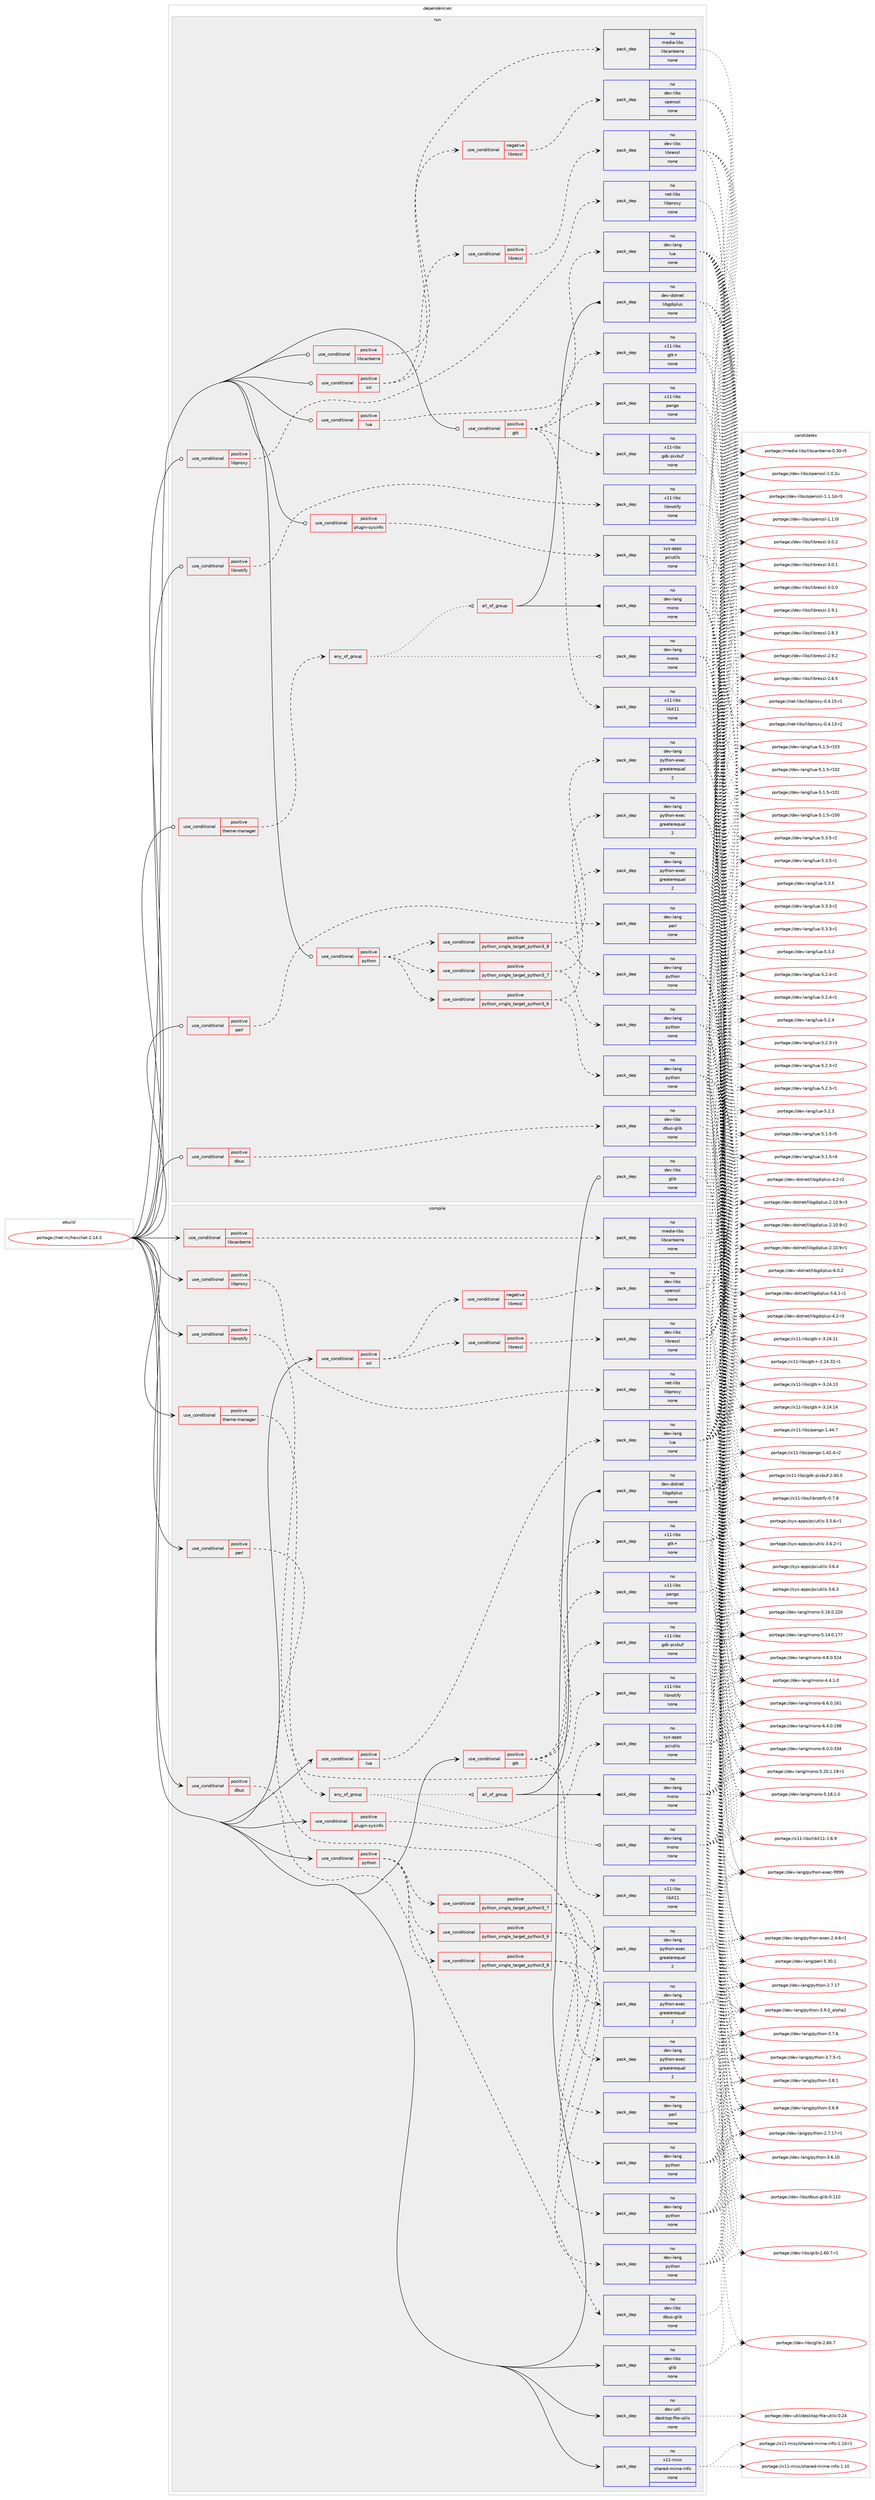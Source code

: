 digraph prolog {

# *************
# Graph options
# *************

newrank=true;
concentrate=true;
compound=true;
graph [rankdir=LR,fontname=Helvetica,fontsize=10,ranksep=1.5];#, ranksep=2.5, nodesep=0.2];
edge  [arrowhead=vee];
node  [fontname=Helvetica,fontsize=10];

# **********
# The ebuild
# **********

subgraph cluster_leftcol {
color=gray;
rank=same;
label=<<i>ebuild</i>>;
id [label="portage://net-irc/hexchat-2.14.3", color=red, width=4, href="../net-irc/hexchat-2.14.3.svg"];
}

# ****************
# The dependencies
# ****************

subgraph cluster_midcol {
color=gray;
label=<<i>dependencies</i>>;
subgraph cluster_compile {
fillcolor="#eeeeee";
style=filled;
label=<<i>compile</i>>;
subgraph cond27219 {
dependency127039 [label=<<TABLE BORDER="0" CELLBORDER="1" CELLSPACING="0" CELLPADDING="4"><TR><TD ROWSPAN="3" CELLPADDING="10">use_conditional</TD></TR><TR><TD>positive</TD></TR><TR><TD>dbus</TD></TR></TABLE>>, shape=none, color=red];
subgraph pack97642 {
dependency127040 [label=<<TABLE BORDER="0" CELLBORDER="1" CELLSPACING="0" CELLPADDING="4" WIDTH="220"><TR><TD ROWSPAN="6" CELLPADDING="30">pack_dep</TD></TR><TR><TD WIDTH="110">no</TD></TR><TR><TD>dev-libs</TD></TR><TR><TD>dbus-glib</TD></TR><TR><TD>none</TD></TR><TR><TD></TD></TR></TABLE>>, shape=none, color=blue];
}
dependency127039:e -> dependency127040:w [weight=20,style="dashed",arrowhead="vee"];
}
id:e -> dependency127039:w [weight=20,style="solid",arrowhead="vee"];
subgraph cond27220 {
dependency127041 [label=<<TABLE BORDER="0" CELLBORDER="1" CELLSPACING="0" CELLPADDING="4"><TR><TD ROWSPAN="3" CELLPADDING="10">use_conditional</TD></TR><TR><TD>positive</TD></TR><TR><TD>gtk</TD></TR></TABLE>>, shape=none, color=red];
subgraph pack97643 {
dependency127042 [label=<<TABLE BORDER="0" CELLBORDER="1" CELLSPACING="0" CELLPADDING="4" WIDTH="220"><TR><TD ROWSPAN="6" CELLPADDING="30">pack_dep</TD></TR><TR><TD WIDTH="110">no</TD></TR><TR><TD>x11-libs</TD></TR><TR><TD>gdk-pixbuf</TD></TR><TR><TD>none</TD></TR><TR><TD></TD></TR></TABLE>>, shape=none, color=blue];
}
dependency127041:e -> dependency127042:w [weight=20,style="dashed",arrowhead="vee"];
subgraph pack97644 {
dependency127043 [label=<<TABLE BORDER="0" CELLBORDER="1" CELLSPACING="0" CELLPADDING="4" WIDTH="220"><TR><TD ROWSPAN="6" CELLPADDING="30">pack_dep</TD></TR><TR><TD WIDTH="110">no</TD></TR><TR><TD>x11-libs</TD></TR><TR><TD>gtk+</TD></TR><TR><TD>none</TD></TR><TR><TD></TD></TR></TABLE>>, shape=none, color=blue];
}
dependency127041:e -> dependency127043:w [weight=20,style="dashed",arrowhead="vee"];
subgraph pack97645 {
dependency127044 [label=<<TABLE BORDER="0" CELLBORDER="1" CELLSPACING="0" CELLPADDING="4" WIDTH="220"><TR><TD ROWSPAN="6" CELLPADDING="30">pack_dep</TD></TR><TR><TD WIDTH="110">no</TD></TR><TR><TD>x11-libs</TD></TR><TR><TD>libX11</TD></TR><TR><TD>none</TD></TR><TR><TD></TD></TR></TABLE>>, shape=none, color=blue];
}
dependency127041:e -> dependency127044:w [weight=20,style="dashed",arrowhead="vee"];
subgraph pack97646 {
dependency127045 [label=<<TABLE BORDER="0" CELLBORDER="1" CELLSPACING="0" CELLPADDING="4" WIDTH="220"><TR><TD ROWSPAN="6" CELLPADDING="30">pack_dep</TD></TR><TR><TD WIDTH="110">no</TD></TR><TR><TD>x11-libs</TD></TR><TR><TD>pango</TD></TR><TR><TD>none</TD></TR><TR><TD></TD></TR></TABLE>>, shape=none, color=blue];
}
dependency127041:e -> dependency127045:w [weight=20,style="dashed",arrowhead="vee"];
}
id:e -> dependency127041:w [weight=20,style="solid",arrowhead="vee"];
subgraph cond27221 {
dependency127046 [label=<<TABLE BORDER="0" CELLBORDER="1" CELLSPACING="0" CELLPADDING="4"><TR><TD ROWSPAN="3" CELLPADDING="10">use_conditional</TD></TR><TR><TD>positive</TD></TR><TR><TD>libcanberra</TD></TR></TABLE>>, shape=none, color=red];
subgraph pack97647 {
dependency127047 [label=<<TABLE BORDER="0" CELLBORDER="1" CELLSPACING="0" CELLPADDING="4" WIDTH="220"><TR><TD ROWSPAN="6" CELLPADDING="30">pack_dep</TD></TR><TR><TD WIDTH="110">no</TD></TR><TR><TD>media-libs</TD></TR><TR><TD>libcanberra</TD></TR><TR><TD>none</TD></TR><TR><TD></TD></TR></TABLE>>, shape=none, color=blue];
}
dependency127046:e -> dependency127047:w [weight=20,style="dashed",arrowhead="vee"];
}
id:e -> dependency127046:w [weight=20,style="solid",arrowhead="vee"];
subgraph cond27222 {
dependency127048 [label=<<TABLE BORDER="0" CELLBORDER="1" CELLSPACING="0" CELLPADDING="4"><TR><TD ROWSPAN="3" CELLPADDING="10">use_conditional</TD></TR><TR><TD>positive</TD></TR><TR><TD>libnotify</TD></TR></TABLE>>, shape=none, color=red];
subgraph pack97648 {
dependency127049 [label=<<TABLE BORDER="0" CELLBORDER="1" CELLSPACING="0" CELLPADDING="4" WIDTH="220"><TR><TD ROWSPAN="6" CELLPADDING="30">pack_dep</TD></TR><TR><TD WIDTH="110">no</TD></TR><TR><TD>x11-libs</TD></TR><TR><TD>libnotify</TD></TR><TR><TD>none</TD></TR><TR><TD></TD></TR></TABLE>>, shape=none, color=blue];
}
dependency127048:e -> dependency127049:w [weight=20,style="dashed",arrowhead="vee"];
}
id:e -> dependency127048:w [weight=20,style="solid",arrowhead="vee"];
subgraph cond27223 {
dependency127050 [label=<<TABLE BORDER="0" CELLBORDER="1" CELLSPACING="0" CELLPADDING="4"><TR><TD ROWSPAN="3" CELLPADDING="10">use_conditional</TD></TR><TR><TD>positive</TD></TR><TR><TD>libproxy</TD></TR></TABLE>>, shape=none, color=red];
subgraph pack97649 {
dependency127051 [label=<<TABLE BORDER="0" CELLBORDER="1" CELLSPACING="0" CELLPADDING="4" WIDTH="220"><TR><TD ROWSPAN="6" CELLPADDING="30">pack_dep</TD></TR><TR><TD WIDTH="110">no</TD></TR><TR><TD>net-libs</TD></TR><TR><TD>libproxy</TD></TR><TR><TD>none</TD></TR><TR><TD></TD></TR></TABLE>>, shape=none, color=blue];
}
dependency127050:e -> dependency127051:w [weight=20,style="dashed",arrowhead="vee"];
}
id:e -> dependency127050:w [weight=20,style="solid",arrowhead="vee"];
subgraph cond27224 {
dependency127052 [label=<<TABLE BORDER="0" CELLBORDER="1" CELLSPACING="0" CELLPADDING="4"><TR><TD ROWSPAN="3" CELLPADDING="10">use_conditional</TD></TR><TR><TD>positive</TD></TR><TR><TD>lua</TD></TR></TABLE>>, shape=none, color=red];
subgraph pack97650 {
dependency127053 [label=<<TABLE BORDER="0" CELLBORDER="1" CELLSPACING="0" CELLPADDING="4" WIDTH="220"><TR><TD ROWSPAN="6" CELLPADDING="30">pack_dep</TD></TR><TR><TD WIDTH="110">no</TD></TR><TR><TD>dev-lang</TD></TR><TR><TD>lua</TD></TR><TR><TD>none</TD></TR><TR><TD></TD></TR></TABLE>>, shape=none, color=blue];
}
dependency127052:e -> dependency127053:w [weight=20,style="dashed",arrowhead="vee"];
}
id:e -> dependency127052:w [weight=20,style="solid",arrowhead="vee"];
subgraph cond27225 {
dependency127054 [label=<<TABLE BORDER="0" CELLBORDER="1" CELLSPACING="0" CELLPADDING="4"><TR><TD ROWSPAN="3" CELLPADDING="10">use_conditional</TD></TR><TR><TD>positive</TD></TR><TR><TD>perl</TD></TR></TABLE>>, shape=none, color=red];
subgraph pack97651 {
dependency127055 [label=<<TABLE BORDER="0" CELLBORDER="1" CELLSPACING="0" CELLPADDING="4" WIDTH="220"><TR><TD ROWSPAN="6" CELLPADDING="30">pack_dep</TD></TR><TR><TD WIDTH="110">no</TD></TR><TR><TD>dev-lang</TD></TR><TR><TD>perl</TD></TR><TR><TD>none</TD></TR><TR><TD></TD></TR></TABLE>>, shape=none, color=blue];
}
dependency127054:e -> dependency127055:w [weight=20,style="dashed",arrowhead="vee"];
}
id:e -> dependency127054:w [weight=20,style="solid",arrowhead="vee"];
subgraph cond27226 {
dependency127056 [label=<<TABLE BORDER="0" CELLBORDER="1" CELLSPACING="0" CELLPADDING="4"><TR><TD ROWSPAN="3" CELLPADDING="10">use_conditional</TD></TR><TR><TD>positive</TD></TR><TR><TD>plugin-sysinfo</TD></TR></TABLE>>, shape=none, color=red];
subgraph pack97652 {
dependency127057 [label=<<TABLE BORDER="0" CELLBORDER="1" CELLSPACING="0" CELLPADDING="4" WIDTH="220"><TR><TD ROWSPAN="6" CELLPADDING="30">pack_dep</TD></TR><TR><TD WIDTH="110">no</TD></TR><TR><TD>sys-apps</TD></TR><TR><TD>pciutils</TD></TR><TR><TD>none</TD></TR><TR><TD></TD></TR></TABLE>>, shape=none, color=blue];
}
dependency127056:e -> dependency127057:w [weight=20,style="dashed",arrowhead="vee"];
}
id:e -> dependency127056:w [weight=20,style="solid",arrowhead="vee"];
subgraph cond27227 {
dependency127058 [label=<<TABLE BORDER="0" CELLBORDER="1" CELLSPACING="0" CELLPADDING="4"><TR><TD ROWSPAN="3" CELLPADDING="10">use_conditional</TD></TR><TR><TD>positive</TD></TR><TR><TD>python</TD></TR></TABLE>>, shape=none, color=red];
subgraph cond27228 {
dependency127059 [label=<<TABLE BORDER="0" CELLBORDER="1" CELLSPACING="0" CELLPADDING="4"><TR><TD ROWSPAN="3" CELLPADDING="10">use_conditional</TD></TR><TR><TD>positive</TD></TR><TR><TD>python_single_target_python3_6</TD></TR></TABLE>>, shape=none, color=red];
subgraph pack97653 {
dependency127060 [label=<<TABLE BORDER="0" CELLBORDER="1" CELLSPACING="0" CELLPADDING="4" WIDTH="220"><TR><TD ROWSPAN="6" CELLPADDING="30">pack_dep</TD></TR><TR><TD WIDTH="110">no</TD></TR><TR><TD>dev-lang</TD></TR><TR><TD>python</TD></TR><TR><TD>none</TD></TR><TR><TD></TD></TR></TABLE>>, shape=none, color=blue];
}
dependency127059:e -> dependency127060:w [weight=20,style="dashed",arrowhead="vee"];
subgraph pack97654 {
dependency127061 [label=<<TABLE BORDER="0" CELLBORDER="1" CELLSPACING="0" CELLPADDING="4" WIDTH="220"><TR><TD ROWSPAN="6" CELLPADDING="30">pack_dep</TD></TR><TR><TD WIDTH="110">no</TD></TR><TR><TD>dev-lang</TD></TR><TR><TD>python-exec</TD></TR><TR><TD>greaterequal</TD></TR><TR><TD>2</TD></TR></TABLE>>, shape=none, color=blue];
}
dependency127059:e -> dependency127061:w [weight=20,style="dashed",arrowhead="vee"];
}
dependency127058:e -> dependency127059:w [weight=20,style="dashed",arrowhead="vee"];
subgraph cond27229 {
dependency127062 [label=<<TABLE BORDER="0" CELLBORDER="1" CELLSPACING="0" CELLPADDING="4"><TR><TD ROWSPAN="3" CELLPADDING="10">use_conditional</TD></TR><TR><TD>positive</TD></TR><TR><TD>python_single_target_python3_7</TD></TR></TABLE>>, shape=none, color=red];
subgraph pack97655 {
dependency127063 [label=<<TABLE BORDER="0" CELLBORDER="1" CELLSPACING="0" CELLPADDING="4" WIDTH="220"><TR><TD ROWSPAN="6" CELLPADDING="30">pack_dep</TD></TR><TR><TD WIDTH="110">no</TD></TR><TR><TD>dev-lang</TD></TR><TR><TD>python</TD></TR><TR><TD>none</TD></TR><TR><TD></TD></TR></TABLE>>, shape=none, color=blue];
}
dependency127062:e -> dependency127063:w [weight=20,style="dashed",arrowhead="vee"];
subgraph pack97656 {
dependency127064 [label=<<TABLE BORDER="0" CELLBORDER="1" CELLSPACING="0" CELLPADDING="4" WIDTH="220"><TR><TD ROWSPAN="6" CELLPADDING="30">pack_dep</TD></TR><TR><TD WIDTH="110">no</TD></TR><TR><TD>dev-lang</TD></TR><TR><TD>python-exec</TD></TR><TR><TD>greaterequal</TD></TR><TR><TD>2</TD></TR></TABLE>>, shape=none, color=blue];
}
dependency127062:e -> dependency127064:w [weight=20,style="dashed",arrowhead="vee"];
}
dependency127058:e -> dependency127062:w [weight=20,style="dashed",arrowhead="vee"];
subgraph cond27230 {
dependency127065 [label=<<TABLE BORDER="0" CELLBORDER="1" CELLSPACING="0" CELLPADDING="4"><TR><TD ROWSPAN="3" CELLPADDING="10">use_conditional</TD></TR><TR><TD>positive</TD></TR><TR><TD>python_single_target_python3_8</TD></TR></TABLE>>, shape=none, color=red];
subgraph pack97657 {
dependency127066 [label=<<TABLE BORDER="0" CELLBORDER="1" CELLSPACING="0" CELLPADDING="4" WIDTH="220"><TR><TD ROWSPAN="6" CELLPADDING="30">pack_dep</TD></TR><TR><TD WIDTH="110">no</TD></TR><TR><TD>dev-lang</TD></TR><TR><TD>python</TD></TR><TR><TD>none</TD></TR><TR><TD></TD></TR></TABLE>>, shape=none, color=blue];
}
dependency127065:e -> dependency127066:w [weight=20,style="dashed",arrowhead="vee"];
subgraph pack97658 {
dependency127067 [label=<<TABLE BORDER="0" CELLBORDER="1" CELLSPACING="0" CELLPADDING="4" WIDTH="220"><TR><TD ROWSPAN="6" CELLPADDING="30">pack_dep</TD></TR><TR><TD WIDTH="110">no</TD></TR><TR><TD>dev-lang</TD></TR><TR><TD>python-exec</TD></TR><TR><TD>greaterequal</TD></TR><TR><TD>2</TD></TR></TABLE>>, shape=none, color=blue];
}
dependency127065:e -> dependency127067:w [weight=20,style="dashed",arrowhead="vee"];
}
dependency127058:e -> dependency127065:w [weight=20,style="dashed",arrowhead="vee"];
}
id:e -> dependency127058:w [weight=20,style="solid",arrowhead="vee"];
subgraph cond27231 {
dependency127068 [label=<<TABLE BORDER="0" CELLBORDER="1" CELLSPACING="0" CELLPADDING="4"><TR><TD ROWSPAN="3" CELLPADDING="10">use_conditional</TD></TR><TR><TD>positive</TD></TR><TR><TD>ssl</TD></TR></TABLE>>, shape=none, color=red];
subgraph cond27232 {
dependency127069 [label=<<TABLE BORDER="0" CELLBORDER="1" CELLSPACING="0" CELLPADDING="4"><TR><TD ROWSPAN="3" CELLPADDING="10">use_conditional</TD></TR><TR><TD>negative</TD></TR><TR><TD>libressl</TD></TR></TABLE>>, shape=none, color=red];
subgraph pack97659 {
dependency127070 [label=<<TABLE BORDER="0" CELLBORDER="1" CELLSPACING="0" CELLPADDING="4" WIDTH="220"><TR><TD ROWSPAN="6" CELLPADDING="30">pack_dep</TD></TR><TR><TD WIDTH="110">no</TD></TR><TR><TD>dev-libs</TD></TR><TR><TD>openssl</TD></TR><TR><TD>none</TD></TR><TR><TD></TD></TR></TABLE>>, shape=none, color=blue];
}
dependency127069:e -> dependency127070:w [weight=20,style="dashed",arrowhead="vee"];
}
dependency127068:e -> dependency127069:w [weight=20,style="dashed",arrowhead="vee"];
subgraph cond27233 {
dependency127071 [label=<<TABLE BORDER="0" CELLBORDER="1" CELLSPACING="0" CELLPADDING="4"><TR><TD ROWSPAN="3" CELLPADDING="10">use_conditional</TD></TR><TR><TD>positive</TD></TR><TR><TD>libressl</TD></TR></TABLE>>, shape=none, color=red];
subgraph pack97660 {
dependency127072 [label=<<TABLE BORDER="0" CELLBORDER="1" CELLSPACING="0" CELLPADDING="4" WIDTH="220"><TR><TD ROWSPAN="6" CELLPADDING="30">pack_dep</TD></TR><TR><TD WIDTH="110">no</TD></TR><TR><TD>dev-libs</TD></TR><TR><TD>libressl</TD></TR><TR><TD>none</TD></TR><TR><TD></TD></TR></TABLE>>, shape=none, color=blue];
}
dependency127071:e -> dependency127072:w [weight=20,style="dashed",arrowhead="vee"];
}
dependency127068:e -> dependency127071:w [weight=20,style="dashed",arrowhead="vee"];
}
id:e -> dependency127068:w [weight=20,style="solid",arrowhead="vee"];
subgraph cond27234 {
dependency127073 [label=<<TABLE BORDER="0" CELLBORDER="1" CELLSPACING="0" CELLPADDING="4"><TR><TD ROWSPAN="3" CELLPADDING="10">use_conditional</TD></TR><TR><TD>positive</TD></TR><TR><TD>theme-manager</TD></TR></TABLE>>, shape=none, color=red];
subgraph any2059 {
dependency127074 [label=<<TABLE BORDER="0" CELLBORDER="1" CELLSPACING="0" CELLPADDING="4"><TR><TD CELLPADDING="10">any_of_group</TD></TR></TABLE>>, shape=none, color=red];subgraph all122 {
dependency127075 [label=<<TABLE BORDER="0" CELLBORDER="1" CELLSPACING="0" CELLPADDING="4"><TR><TD CELLPADDING="10">all_of_group</TD></TR></TABLE>>, shape=none, color=red];subgraph pack97661 {
dependency127076 [label=<<TABLE BORDER="0" CELLBORDER="1" CELLSPACING="0" CELLPADDING="4" WIDTH="220"><TR><TD ROWSPAN="6" CELLPADDING="30">pack_dep</TD></TR><TR><TD WIDTH="110">no</TD></TR><TR><TD>dev-lang</TD></TR><TR><TD>mono</TD></TR><TR><TD>none</TD></TR><TR><TD></TD></TR></TABLE>>, shape=none, color=blue];
}
dependency127075:e -> dependency127076:w [weight=20,style="solid",arrowhead="inv"];
subgraph pack97662 {
dependency127077 [label=<<TABLE BORDER="0" CELLBORDER="1" CELLSPACING="0" CELLPADDING="4" WIDTH="220"><TR><TD ROWSPAN="6" CELLPADDING="30">pack_dep</TD></TR><TR><TD WIDTH="110">no</TD></TR><TR><TD>dev-dotnet</TD></TR><TR><TD>libgdiplus</TD></TR><TR><TD>none</TD></TR><TR><TD></TD></TR></TABLE>>, shape=none, color=blue];
}
dependency127075:e -> dependency127077:w [weight=20,style="solid",arrowhead="inv"];
}
dependency127074:e -> dependency127075:w [weight=20,style="dotted",arrowhead="oinv"];
subgraph pack97663 {
dependency127078 [label=<<TABLE BORDER="0" CELLBORDER="1" CELLSPACING="0" CELLPADDING="4" WIDTH="220"><TR><TD ROWSPAN="6" CELLPADDING="30">pack_dep</TD></TR><TR><TD WIDTH="110">no</TD></TR><TR><TD>dev-lang</TD></TR><TR><TD>mono</TD></TR><TR><TD>none</TD></TR><TR><TD></TD></TR></TABLE>>, shape=none, color=blue];
}
dependency127074:e -> dependency127078:w [weight=20,style="dotted",arrowhead="oinv"];
}
dependency127073:e -> dependency127074:w [weight=20,style="dashed",arrowhead="vee"];
}
id:e -> dependency127073:w [weight=20,style="solid",arrowhead="vee"];
subgraph pack97664 {
dependency127079 [label=<<TABLE BORDER="0" CELLBORDER="1" CELLSPACING="0" CELLPADDING="4" WIDTH="220"><TR><TD ROWSPAN="6" CELLPADDING="30">pack_dep</TD></TR><TR><TD WIDTH="110">no</TD></TR><TR><TD>dev-libs</TD></TR><TR><TD>glib</TD></TR><TR><TD>none</TD></TR><TR><TD></TD></TR></TABLE>>, shape=none, color=blue];
}
id:e -> dependency127079:w [weight=20,style="solid",arrowhead="vee"];
subgraph pack97665 {
dependency127080 [label=<<TABLE BORDER="0" CELLBORDER="1" CELLSPACING="0" CELLPADDING="4" WIDTH="220"><TR><TD ROWSPAN="6" CELLPADDING="30">pack_dep</TD></TR><TR><TD WIDTH="110">no</TD></TR><TR><TD>dev-util</TD></TR><TR><TD>desktop-file-utils</TD></TR><TR><TD>none</TD></TR><TR><TD></TD></TR></TABLE>>, shape=none, color=blue];
}
id:e -> dependency127080:w [weight=20,style="solid",arrowhead="vee"];
subgraph pack97666 {
dependency127081 [label=<<TABLE BORDER="0" CELLBORDER="1" CELLSPACING="0" CELLPADDING="4" WIDTH="220"><TR><TD ROWSPAN="6" CELLPADDING="30">pack_dep</TD></TR><TR><TD WIDTH="110">no</TD></TR><TR><TD>x11-misc</TD></TR><TR><TD>shared-mime-info</TD></TR><TR><TD>none</TD></TR><TR><TD></TD></TR></TABLE>>, shape=none, color=blue];
}
id:e -> dependency127081:w [weight=20,style="solid",arrowhead="vee"];
}
subgraph cluster_compileandrun {
fillcolor="#eeeeee";
style=filled;
label=<<i>compile and run</i>>;
}
subgraph cluster_run {
fillcolor="#eeeeee";
style=filled;
label=<<i>run</i>>;
subgraph cond27235 {
dependency127082 [label=<<TABLE BORDER="0" CELLBORDER="1" CELLSPACING="0" CELLPADDING="4"><TR><TD ROWSPAN="3" CELLPADDING="10">use_conditional</TD></TR><TR><TD>positive</TD></TR><TR><TD>dbus</TD></TR></TABLE>>, shape=none, color=red];
subgraph pack97667 {
dependency127083 [label=<<TABLE BORDER="0" CELLBORDER="1" CELLSPACING="0" CELLPADDING="4" WIDTH="220"><TR><TD ROWSPAN="6" CELLPADDING="30">pack_dep</TD></TR><TR><TD WIDTH="110">no</TD></TR><TR><TD>dev-libs</TD></TR><TR><TD>dbus-glib</TD></TR><TR><TD>none</TD></TR><TR><TD></TD></TR></TABLE>>, shape=none, color=blue];
}
dependency127082:e -> dependency127083:w [weight=20,style="dashed",arrowhead="vee"];
}
id:e -> dependency127082:w [weight=20,style="solid",arrowhead="odot"];
subgraph cond27236 {
dependency127084 [label=<<TABLE BORDER="0" CELLBORDER="1" CELLSPACING="0" CELLPADDING="4"><TR><TD ROWSPAN="3" CELLPADDING="10">use_conditional</TD></TR><TR><TD>positive</TD></TR><TR><TD>gtk</TD></TR></TABLE>>, shape=none, color=red];
subgraph pack97668 {
dependency127085 [label=<<TABLE BORDER="0" CELLBORDER="1" CELLSPACING="0" CELLPADDING="4" WIDTH="220"><TR><TD ROWSPAN="6" CELLPADDING="30">pack_dep</TD></TR><TR><TD WIDTH="110">no</TD></TR><TR><TD>x11-libs</TD></TR><TR><TD>gdk-pixbuf</TD></TR><TR><TD>none</TD></TR><TR><TD></TD></TR></TABLE>>, shape=none, color=blue];
}
dependency127084:e -> dependency127085:w [weight=20,style="dashed",arrowhead="vee"];
subgraph pack97669 {
dependency127086 [label=<<TABLE BORDER="0" CELLBORDER="1" CELLSPACING="0" CELLPADDING="4" WIDTH="220"><TR><TD ROWSPAN="6" CELLPADDING="30">pack_dep</TD></TR><TR><TD WIDTH="110">no</TD></TR><TR><TD>x11-libs</TD></TR><TR><TD>gtk+</TD></TR><TR><TD>none</TD></TR><TR><TD></TD></TR></TABLE>>, shape=none, color=blue];
}
dependency127084:e -> dependency127086:w [weight=20,style="dashed",arrowhead="vee"];
subgraph pack97670 {
dependency127087 [label=<<TABLE BORDER="0" CELLBORDER="1" CELLSPACING="0" CELLPADDING="4" WIDTH="220"><TR><TD ROWSPAN="6" CELLPADDING="30">pack_dep</TD></TR><TR><TD WIDTH="110">no</TD></TR><TR><TD>x11-libs</TD></TR><TR><TD>libX11</TD></TR><TR><TD>none</TD></TR><TR><TD></TD></TR></TABLE>>, shape=none, color=blue];
}
dependency127084:e -> dependency127087:w [weight=20,style="dashed",arrowhead="vee"];
subgraph pack97671 {
dependency127088 [label=<<TABLE BORDER="0" CELLBORDER="1" CELLSPACING="0" CELLPADDING="4" WIDTH="220"><TR><TD ROWSPAN="6" CELLPADDING="30">pack_dep</TD></TR><TR><TD WIDTH="110">no</TD></TR><TR><TD>x11-libs</TD></TR><TR><TD>pango</TD></TR><TR><TD>none</TD></TR><TR><TD></TD></TR></TABLE>>, shape=none, color=blue];
}
dependency127084:e -> dependency127088:w [weight=20,style="dashed",arrowhead="vee"];
}
id:e -> dependency127084:w [weight=20,style="solid",arrowhead="odot"];
subgraph cond27237 {
dependency127089 [label=<<TABLE BORDER="0" CELLBORDER="1" CELLSPACING="0" CELLPADDING="4"><TR><TD ROWSPAN="3" CELLPADDING="10">use_conditional</TD></TR><TR><TD>positive</TD></TR><TR><TD>libcanberra</TD></TR></TABLE>>, shape=none, color=red];
subgraph pack97672 {
dependency127090 [label=<<TABLE BORDER="0" CELLBORDER="1" CELLSPACING="0" CELLPADDING="4" WIDTH="220"><TR><TD ROWSPAN="6" CELLPADDING="30">pack_dep</TD></TR><TR><TD WIDTH="110">no</TD></TR><TR><TD>media-libs</TD></TR><TR><TD>libcanberra</TD></TR><TR><TD>none</TD></TR><TR><TD></TD></TR></TABLE>>, shape=none, color=blue];
}
dependency127089:e -> dependency127090:w [weight=20,style="dashed",arrowhead="vee"];
}
id:e -> dependency127089:w [weight=20,style="solid",arrowhead="odot"];
subgraph cond27238 {
dependency127091 [label=<<TABLE BORDER="0" CELLBORDER="1" CELLSPACING="0" CELLPADDING="4"><TR><TD ROWSPAN="3" CELLPADDING="10">use_conditional</TD></TR><TR><TD>positive</TD></TR><TR><TD>libnotify</TD></TR></TABLE>>, shape=none, color=red];
subgraph pack97673 {
dependency127092 [label=<<TABLE BORDER="0" CELLBORDER="1" CELLSPACING="0" CELLPADDING="4" WIDTH="220"><TR><TD ROWSPAN="6" CELLPADDING="30">pack_dep</TD></TR><TR><TD WIDTH="110">no</TD></TR><TR><TD>x11-libs</TD></TR><TR><TD>libnotify</TD></TR><TR><TD>none</TD></TR><TR><TD></TD></TR></TABLE>>, shape=none, color=blue];
}
dependency127091:e -> dependency127092:w [weight=20,style="dashed",arrowhead="vee"];
}
id:e -> dependency127091:w [weight=20,style="solid",arrowhead="odot"];
subgraph cond27239 {
dependency127093 [label=<<TABLE BORDER="0" CELLBORDER="1" CELLSPACING="0" CELLPADDING="4"><TR><TD ROWSPAN="3" CELLPADDING="10">use_conditional</TD></TR><TR><TD>positive</TD></TR><TR><TD>libproxy</TD></TR></TABLE>>, shape=none, color=red];
subgraph pack97674 {
dependency127094 [label=<<TABLE BORDER="0" CELLBORDER="1" CELLSPACING="0" CELLPADDING="4" WIDTH="220"><TR><TD ROWSPAN="6" CELLPADDING="30">pack_dep</TD></TR><TR><TD WIDTH="110">no</TD></TR><TR><TD>net-libs</TD></TR><TR><TD>libproxy</TD></TR><TR><TD>none</TD></TR><TR><TD></TD></TR></TABLE>>, shape=none, color=blue];
}
dependency127093:e -> dependency127094:w [weight=20,style="dashed",arrowhead="vee"];
}
id:e -> dependency127093:w [weight=20,style="solid",arrowhead="odot"];
subgraph cond27240 {
dependency127095 [label=<<TABLE BORDER="0" CELLBORDER="1" CELLSPACING="0" CELLPADDING="4"><TR><TD ROWSPAN="3" CELLPADDING="10">use_conditional</TD></TR><TR><TD>positive</TD></TR><TR><TD>lua</TD></TR></TABLE>>, shape=none, color=red];
subgraph pack97675 {
dependency127096 [label=<<TABLE BORDER="0" CELLBORDER="1" CELLSPACING="0" CELLPADDING="4" WIDTH="220"><TR><TD ROWSPAN="6" CELLPADDING="30">pack_dep</TD></TR><TR><TD WIDTH="110">no</TD></TR><TR><TD>dev-lang</TD></TR><TR><TD>lua</TD></TR><TR><TD>none</TD></TR><TR><TD></TD></TR></TABLE>>, shape=none, color=blue];
}
dependency127095:e -> dependency127096:w [weight=20,style="dashed",arrowhead="vee"];
}
id:e -> dependency127095:w [weight=20,style="solid",arrowhead="odot"];
subgraph cond27241 {
dependency127097 [label=<<TABLE BORDER="0" CELLBORDER="1" CELLSPACING="0" CELLPADDING="4"><TR><TD ROWSPAN="3" CELLPADDING="10">use_conditional</TD></TR><TR><TD>positive</TD></TR><TR><TD>perl</TD></TR></TABLE>>, shape=none, color=red];
subgraph pack97676 {
dependency127098 [label=<<TABLE BORDER="0" CELLBORDER="1" CELLSPACING="0" CELLPADDING="4" WIDTH="220"><TR><TD ROWSPAN="6" CELLPADDING="30">pack_dep</TD></TR><TR><TD WIDTH="110">no</TD></TR><TR><TD>dev-lang</TD></TR><TR><TD>perl</TD></TR><TR><TD>none</TD></TR><TR><TD></TD></TR></TABLE>>, shape=none, color=blue];
}
dependency127097:e -> dependency127098:w [weight=20,style="dashed",arrowhead="vee"];
}
id:e -> dependency127097:w [weight=20,style="solid",arrowhead="odot"];
subgraph cond27242 {
dependency127099 [label=<<TABLE BORDER="0" CELLBORDER="1" CELLSPACING="0" CELLPADDING="4"><TR><TD ROWSPAN="3" CELLPADDING="10">use_conditional</TD></TR><TR><TD>positive</TD></TR><TR><TD>plugin-sysinfo</TD></TR></TABLE>>, shape=none, color=red];
subgraph pack97677 {
dependency127100 [label=<<TABLE BORDER="0" CELLBORDER="1" CELLSPACING="0" CELLPADDING="4" WIDTH="220"><TR><TD ROWSPAN="6" CELLPADDING="30">pack_dep</TD></TR><TR><TD WIDTH="110">no</TD></TR><TR><TD>sys-apps</TD></TR><TR><TD>pciutils</TD></TR><TR><TD>none</TD></TR><TR><TD></TD></TR></TABLE>>, shape=none, color=blue];
}
dependency127099:e -> dependency127100:w [weight=20,style="dashed",arrowhead="vee"];
}
id:e -> dependency127099:w [weight=20,style="solid",arrowhead="odot"];
subgraph cond27243 {
dependency127101 [label=<<TABLE BORDER="0" CELLBORDER="1" CELLSPACING="0" CELLPADDING="4"><TR><TD ROWSPAN="3" CELLPADDING="10">use_conditional</TD></TR><TR><TD>positive</TD></TR><TR><TD>python</TD></TR></TABLE>>, shape=none, color=red];
subgraph cond27244 {
dependency127102 [label=<<TABLE BORDER="0" CELLBORDER="1" CELLSPACING="0" CELLPADDING="4"><TR><TD ROWSPAN="3" CELLPADDING="10">use_conditional</TD></TR><TR><TD>positive</TD></TR><TR><TD>python_single_target_python3_6</TD></TR></TABLE>>, shape=none, color=red];
subgraph pack97678 {
dependency127103 [label=<<TABLE BORDER="0" CELLBORDER="1" CELLSPACING="0" CELLPADDING="4" WIDTH="220"><TR><TD ROWSPAN="6" CELLPADDING="30">pack_dep</TD></TR><TR><TD WIDTH="110">no</TD></TR><TR><TD>dev-lang</TD></TR><TR><TD>python</TD></TR><TR><TD>none</TD></TR><TR><TD></TD></TR></TABLE>>, shape=none, color=blue];
}
dependency127102:e -> dependency127103:w [weight=20,style="dashed",arrowhead="vee"];
subgraph pack97679 {
dependency127104 [label=<<TABLE BORDER="0" CELLBORDER="1" CELLSPACING="0" CELLPADDING="4" WIDTH="220"><TR><TD ROWSPAN="6" CELLPADDING="30">pack_dep</TD></TR><TR><TD WIDTH="110">no</TD></TR><TR><TD>dev-lang</TD></TR><TR><TD>python-exec</TD></TR><TR><TD>greaterequal</TD></TR><TR><TD>2</TD></TR></TABLE>>, shape=none, color=blue];
}
dependency127102:e -> dependency127104:w [weight=20,style="dashed",arrowhead="vee"];
}
dependency127101:e -> dependency127102:w [weight=20,style="dashed",arrowhead="vee"];
subgraph cond27245 {
dependency127105 [label=<<TABLE BORDER="0" CELLBORDER="1" CELLSPACING="0" CELLPADDING="4"><TR><TD ROWSPAN="3" CELLPADDING="10">use_conditional</TD></TR><TR><TD>positive</TD></TR><TR><TD>python_single_target_python3_7</TD></TR></TABLE>>, shape=none, color=red];
subgraph pack97680 {
dependency127106 [label=<<TABLE BORDER="0" CELLBORDER="1" CELLSPACING="0" CELLPADDING="4" WIDTH="220"><TR><TD ROWSPAN="6" CELLPADDING="30">pack_dep</TD></TR><TR><TD WIDTH="110">no</TD></TR><TR><TD>dev-lang</TD></TR><TR><TD>python</TD></TR><TR><TD>none</TD></TR><TR><TD></TD></TR></TABLE>>, shape=none, color=blue];
}
dependency127105:e -> dependency127106:w [weight=20,style="dashed",arrowhead="vee"];
subgraph pack97681 {
dependency127107 [label=<<TABLE BORDER="0" CELLBORDER="1" CELLSPACING="0" CELLPADDING="4" WIDTH="220"><TR><TD ROWSPAN="6" CELLPADDING="30">pack_dep</TD></TR><TR><TD WIDTH="110">no</TD></TR><TR><TD>dev-lang</TD></TR><TR><TD>python-exec</TD></TR><TR><TD>greaterequal</TD></TR><TR><TD>2</TD></TR></TABLE>>, shape=none, color=blue];
}
dependency127105:e -> dependency127107:w [weight=20,style="dashed",arrowhead="vee"];
}
dependency127101:e -> dependency127105:w [weight=20,style="dashed",arrowhead="vee"];
subgraph cond27246 {
dependency127108 [label=<<TABLE BORDER="0" CELLBORDER="1" CELLSPACING="0" CELLPADDING="4"><TR><TD ROWSPAN="3" CELLPADDING="10">use_conditional</TD></TR><TR><TD>positive</TD></TR><TR><TD>python_single_target_python3_8</TD></TR></TABLE>>, shape=none, color=red];
subgraph pack97682 {
dependency127109 [label=<<TABLE BORDER="0" CELLBORDER="1" CELLSPACING="0" CELLPADDING="4" WIDTH="220"><TR><TD ROWSPAN="6" CELLPADDING="30">pack_dep</TD></TR><TR><TD WIDTH="110">no</TD></TR><TR><TD>dev-lang</TD></TR><TR><TD>python</TD></TR><TR><TD>none</TD></TR><TR><TD></TD></TR></TABLE>>, shape=none, color=blue];
}
dependency127108:e -> dependency127109:w [weight=20,style="dashed",arrowhead="vee"];
subgraph pack97683 {
dependency127110 [label=<<TABLE BORDER="0" CELLBORDER="1" CELLSPACING="0" CELLPADDING="4" WIDTH="220"><TR><TD ROWSPAN="6" CELLPADDING="30">pack_dep</TD></TR><TR><TD WIDTH="110">no</TD></TR><TR><TD>dev-lang</TD></TR><TR><TD>python-exec</TD></TR><TR><TD>greaterequal</TD></TR><TR><TD>2</TD></TR></TABLE>>, shape=none, color=blue];
}
dependency127108:e -> dependency127110:w [weight=20,style="dashed",arrowhead="vee"];
}
dependency127101:e -> dependency127108:w [weight=20,style="dashed",arrowhead="vee"];
}
id:e -> dependency127101:w [weight=20,style="solid",arrowhead="odot"];
subgraph cond27247 {
dependency127111 [label=<<TABLE BORDER="0" CELLBORDER="1" CELLSPACING="0" CELLPADDING="4"><TR><TD ROWSPAN="3" CELLPADDING="10">use_conditional</TD></TR><TR><TD>positive</TD></TR><TR><TD>ssl</TD></TR></TABLE>>, shape=none, color=red];
subgraph cond27248 {
dependency127112 [label=<<TABLE BORDER="0" CELLBORDER="1" CELLSPACING="0" CELLPADDING="4"><TR><TD ROWSPAN="3" CELLPADDING="10">use_conditional</TD></TR><TR><TD>negative</TD></TR><TR><TD>libressl</TD></TR></TABLE>>, shape=none, color=red];
subgraph pack97684 {
dependency127113 [label=<<TABLE BORDER="0" CELLBORDER="1" CELLSPACING="0" CELLPADDING="4" WIDTH="220"><TR><TD ROWSPAN="6" CELLPADDING="30">pack_dep</TD></TR><TR><TD WIDTH="110">no</TD></TR><TR><TD>dev-libs</TD></TR><TR><TD>openssl</TD></TR><TR><TD>none</TD></TR><TR><TD></TD></TR></TABLE>>, shape=none, color=blue];
}
dependency127112:e -> dependency127113:w [weight=20,style="dashed",arrowhead="vee"];
}
dependency127111:e -> dependency127112:w [weight=20,style="dashed",arrowhead="vee"];
subgraph cond27249 {
dependency127114 [label=<<TABLE BORDER="0" CELLBORDER="1" CELLSPACING="0" CELLPADDING="4"><TR><TD ROWSPAN="3" CELLPADDING="10">use_conditional</TD></TR><TR><TD>positive</TD></TR><TR><TD>libressl</TD></TR></TABLE>>, shape=none, color=red];
subgraph pack97685 {
dependency127115 [label=<<TABLE BORDER="0" CELLBORDER="1" CELLSPACING="0" CELLPADDING="4" WIDTH="220"><TR><TD ROWSPAN="6" CELLPADDING="30">pack_dep</TD></TR><TR><TD WIDTH="110">no</TD></TR><TR><TD>dev-libs</TD></TR><TR><TD>libressl</TD></TR><TR><TD>none</TD></TR><TR><TD></TD></TR></TABLE>>, shape=none, color=blue];
}
dependency127114:e -> dependency127115:w [weight=20,style="dashed",arrowhead="vee"];
}
dependency127111:e -> dependency127114:w [weight=20,style="dashed",arrowhead="vee"];
}
id:e -> dependency127111:w [weight=20,style="solid",arrowhead="odot"];
subgraph cond27250 {
dependency127116 [label=<<TABLE BORDER="0" CELLBORDER="1" CELLSPACING="0" CELLPADDING="4"><TR><TD ROWSPAN="3" CELLPADDING="10">use_conditional</TD></TR><TR><TD>positive</TD></TR><TR><TD>theme-manager</TD></TR></TABLE>>, shape=none, color=red];
subgraph any2060 {
dependency127117 [label=<<TABLE BORDER="0" CELLBORDER="1" CELLSPACING="0" CELLPADDING="4"><TR><TD CELLPADDING="10">any_of_group</TD></TR></TABLE>>, shape=none, color=red];subgraph all123 {
dependency127118 [label=<<TABLE BORDER="0" CELLBORDER="1" CELLSPACING="0" CELLPADDING="4"><TR><TD CELLPADDING="10">all_of_group</TD></TR></TABLE>>, shape=none, color=red];subgraph pack97686 {
dependency127119 [label=<<TABLE BORDER="0" CELLBORDER="1" CELLSPACING="0" CELLPADDING="4" WIDTH="220"><TR><TD ROWSPAN="6" CELLPADDING="30">pack_dep</TD></TR><TR><TD WIDTH="110">no</TD></TR><TR><TD>dev-lang</TD></TR><TR><TD>mono</TD></TR><TR><TD>none</TD></TR><TR><TD></TD></TR></TABLE>>, shape=none, color=blue];
}
dependency127118:e -> dependency127119:w [weight=20,style="solid",arrowhead="inv"];
subgraph pack97687 {
dependency127120 [label=<<TABLE BORDER="0" CELLBORDER="1" CELLSPACING="0" CELLPADDING="4" WIDTH="220"><TR><TD ROWSPAN="6" CELLPADDING="30">pack_dep</TD></TR><TR><TD WIDTH="110">no</TD></TR><TR><TD>dev-dotnet</TD></TR><TR><TD>libgdiplus</TD></TR><TR><TD>none</TD></TR><TR><TD></TD></TR></TABLE>>, shape=none, color=blue];
}
dependency127118:e -> dependency127120:w [weight=20,style="solid",arrowhead="inv"];
}
dependency127117:e -> dependency127118:w [weight=20,style="dotted",arrowhead="oinv"];
subgraph pack97688 {
dependency127121 [label=<<TABLE BORDER="0" CELLBORDER="1" CELLSPACING="0" CELLPADDING="4" WIDTH="220"><TR><TD ROWSPAN="6" CELLPADDING="30">pack_dep</TD></TR><TR><TD WIDTH="110">no</TD></TR><TR><TD>dev-lang</TD></TR><TR><TD>mono</TD></TR><TR><TD>none</TD></TR><TR><TD></TD></TR></TABLE>>, shape=none, color=blue];
}
dependency127117:e -> dependency127121:w [weight=20,style="dotted",arrowhead="oinv"];
}
dependency127116:e -> dependency127117:w [weight=20,style="dashed",arrowhead="vee"];
}
id:e -> dependency127116:w [weight=20,style="solid",arrowhead="odot"];
subgraph pack97689 {
dependency127122 [label=<<TABLE BORDER="0" CELLBORDER="1" CELLSPACING="0" CELLPADDING="4" WIDTH="220"><TR><TD ROWSPAN="6" CELLPADDING="30">pack_dep</TD></TR><TR><TD WIDTH="110">no</TD></TR><TR><TD>dev-libs</TD></TR><TR><TD>glib</TD></TR><TR><TD>none</TD></TR><TR><TD></TD></TR></TABLE>>, shape=none, color=blue];
}
id:e -> dependency127122:w [weight=20,style="solid",arrowhead="odot"];
}
}

# **************
# The candidates
# **************

subgraph cluster_choices {
rank=same;
color=gray;
label=<<i>candidates</i>>;

subgraph choice97642 {
color=black;
nodesep=1;
choice100101118451081059811547100981171154510310810598454846494948 [label="portage://dev-libs/dbus-glib-0.110", color=red, width=4,href="../dev-libs/dbus-glib-0.110.svg"];
dependency127040:e -> choice100101118451081059811547100981171154510310810598454846494948:w [style=dotted,weight="100"];
}
subgraph choice97643 {
color=black;
nodesep=1;
choice1204949451081059811547103100107451121051209811710245504652484648 [label="portage://x11-libs/gdk-pixbuf-2.40.0", color=red, width=4,href="../x11-libs/gdk-pixbuf-2.40.0.svg"];
dependency127042:e -> choice1204949451081059811547103100107451121051209811710245504652484648:w [style=dotted,weight="100"];
}
subgraph choice97644 {
color=black;
nodesep=1;
choice1204949451081059811547103116107434551465052464952 [label="portage://x11-libs/gtk+-3.24.14", color=red, width=4,href="../x11-libs/gtk+-3.24.14.svg"];
choice1204949451081059811547103116107434551465052464951 [label="portage://x11-libs/gtk+-3.24.13", color=red, width=4,href="../x11-libs/gtk+-3.24.13.svg"];
choice1204949451081059811547103116107434551465052464949 [label="portage://x11-libs/gtk+-3.24.11", color=red, width=4,href="../x11-libs/gtk+-3.24.11.svg"];
choice12049494510810598115471031161074345504650524651504511449 [label="portage://x11-libs/gtk+-2.24.32-r1", color=red, width=4,href="../x11-libs/gtk+-2.24.32-r1.svg"];
dependency127043:e -> choice1204949451081059811547103116107434551465052464952:w [style=dotted,weight="100"];
dependency127043:e -> choice1204949451081059811547103116107434551465052464951:w [style=dotted,weight="100"];
dependency127043:e -> choice1204949451081059811547103116107434551465052464949:w [style=dotted,weight="100"];
dependency127043:e -> choice12049494510810598115471031161074345504650524651504511449:w [style=dotted,weight="100"];
}
subgraph choice97645 {
color=black;
nodesep=1;
choice120494945108105981154710810598884949454946544657 [label="portage://x11-libs/libX11-1.6.9", color=red, width=4,href="../x11-libs/libX11-1.6.9.svg"];
dependency127044:e -> choice120494945108105981154710810598884949454946544657:w [style=dotted,weight="100"];
}
subgraph choice97646 {
color=black;
nodesep=1;
choice12049494510810598115471129711010311145494652524655 [label="portage://x11-libs/pango-1.44.7", color=red, width=4,href="../x11-libs/pango-1.44.7.svg"];
choice120494945108105981154711297110103111454946525046524511450 [label="portage://x11-libs/pango-1.42.4-r2", color=red, width=4,href="../x11-libs/pango-1.42.4-r2.svg"];
dependency127045:e -> choice12049494510810598115471129711010311145494652524655:w [style=dotted,weight="100"];
dependency127045:e -> choice120494945108105981154711297110103111454946525046524511450:w [style=dotted,weight="100"];
}
subgraph choice97647 {
color=black;
nodesep=1;
choice10910110010597451081059811547108105989997110981011141149745484651484511453 [label="portage://media-libs/libcanberra-0.30-r5", color=red, width=4,href="../media-libs/libcanberra-0.30-r5.svg"];
dependency127047:e -> choice10910110010597451081059811547108105989997110981011141149745484651484511453:w [style=dotted,weight="100"];
}
subgraph choice97648 {
color=black;
nodesep=1;
choice120494945108105981154710810598110111116105102121454846554656 [label="portage://x11-libs/libnotify-0.7.8", color=red, width=4,href="../x11-libs/libnotify-0.7.8.svg"];
dependency127049:e -> choice120494945108105981154710810598110111116105102121454846554656:w [style=dotted,weight="100"];
}
subgraph choice97649 {
color=black;
nodesep=1;
choice11010111645108105981154710810598112114111120121454846524649534511449 [label="portage://net-libs/libproxy-0.4.15-r1", color=red, width=4,href="../net-libs/libproxy-0.4.15-r1.svg"];
choice11010111645108105981154710810598112114111120121454846524649514511450 [label="portage://net-libs/libproxy-0.4.13-r2", color=red, width=4,href="../net-libs/libproxy-0.4.13-r2.svg"];
dependency127051:e -> choice11010111645108105981154710810598112114111120121454846524649534511449:w [style=dotted,weight="100"];
dependency127051:e -> choice11010111645108105981154710810598112114111120121454846524649514511450:w [style=dotted,weight="100"];
}
subgraph choice97650 {
color=black;
nodesep=1;
choice100101118451089711010347108117974553465146534511450 [label="portage://dev-lang/lua-5.3.5-r2", color=red, width=4,href="../dev-lang/lua-5.3.5-r2.svg"];
choice100101118451089711010347108117974553465146534511449 [label="portage://dev-lang/lua-5.3.5-r1", color=red, width=4,href="../dev-lang/lua-5.3.5-r1.svg"];
choice10010111845108971101034710811797455346514653 [label="portage://dev-lang/lua-5.3.5", color=red, width=4,href="../dev-lang/lua-5.3.5.svg"];
choice100101118451089711010347108117974553465146514511450 [label="portage://dev-lang/lua-5.3.3-r2", color=red, width=4,href="../dev-lang/lua-5.3.3-r2.svg"];
choice100101118451089711010347108117974553465146514511449 [label="portage://dev-lang/lua-5.3.3-r1", color=red, width=4,href="../dev-lang/lua-5.3.3-r1.svg"];
choice10010111845108971101034710811797455346514651 [label="portage://dev-lang/lua-5.3.3", color=red, width=4,href="../dev-lang/lua-5.3.3.svg"];
choice100101118451089711010347108117974553465046524511450 [label="portage://dev-lang/lua-5.2.4-r2", color=red, width=4,href="../dev-lang/lua-5.2.4-r2.svg"];
choice100101118451089711010347108117974553465046524511449 [label="portage://dev-lang/lua-5.2.4-r1", color=red, width=4,href="../dev-lang/lua-5.2.4-r1.svg"];
choice10010111845108971101034710811797455346504652 [label="portage://dev-lang/lua-5.2.4", color=red, width=4,href="../dev-lang/lua-5.2.4.svg"];
choice100101118451089711010347108117974553465046514511451 [label="portage://dev-lang/lua-5.2.3-r3", color=red, width=4,href="../dev-lang/lua-5.2.3-r3.svg"];
choice100101118451089711010347108117974553465046514511450 [label="portage://dev-lang/lua-5.2.3-r2", color=red, width=4,href="../dev-lang/lua-5.2.3-r2.svg"];
choice100101118451089711010347108117974553465046514511449 [label="portage://dev-lang/lua-5.2.3-r1", color=red, width=4,href="../dev-lang/lua-5.2.3-r1.svg"];
choice10010111845108971101034710811797455346504651 [label="portage://dev-lang/lua-5.2.3", color=red, width=4,href="../dev-lang/lua-5.2.3.svg"];
choice100101118451089711010347108117974553464946534511453 [label="portage://dev-lang/lua-5.1.5-r5", color=red, width=4,href="../dev-lang/lua-5.1.5-r5.svg"];
choice100101118451089711010347108117974553464946534511452 [label="portage://dev-lang/lua-5.1.5-r4", color=red, width=4,href="../dev-lang/lua-5.1.5-r4.svg"];
choice1001011184510897110103471081179745534649465345114494851 [label="portage://dev-lang/lua-5.1.5-r103", color=red, width=4,href="../dev-lang/lua-5.1.5-r103.svg"];
choice1001011184510897110103471081179745534649465345114494850 [label="portage://dev-lang/lua-5.1.5-r102", color=red, width=4,href="../dev-lang/lua-5.1.5-r102.svg"];
choice1001011184510897110103471081179745534649465345114494849 [label="portage://dev-lang/lua-5.1.5-r101", color=red, width=4,href="../dev-lang/lua-5.1.5-r101.svg"];
choice1001011184510897110103471081179745534649465345114494848 [label="portage://dev-lang/lua-5.1.5-r100", color=red, width=4,href="../dev-lang/lua-5.1.5-r100.svg"];
dependency127053:e -> choice100101118451089711010347108117974553465146534511450:w [style=dotted,weight="100"];
dependency127053:e -> choice100101118451089711010347108117974553465146534511449:w [style=dotted,weight="100"];
dependency127053:e -> choice10010111845108971101034710811797455346514653:w [style=dotted,weight="100"];
dependency127053:e -> choice100101118451089711010347108117974553465146514511450:w [style=dotted,weight="100"];
dependency127053:e -> choice100101118451089711010347108117974553465146514511449:w [style=dotted,weight="100"];
dependency127053:e -> choice10010111845108971101034710811797455346514651:w [style=dotted,weight="100"];
dependency127053:e -> choice100101118451089711010347108117974553465046524511450:w [style=dotted,weight="100"];
dependency127053:e -> choice100101118451089711010347108117974553465046524511449:w [style=dotted,weight="100"];
dependency127053:e -> choice10010111845108971101034710811797455346504652:w [style=dotted,weight="100"];
dependency127053:e -> choice100101118451089711010347108117974553465046514511451:w [style=dotted,weight="100"];
dependency127053:e -> choice100101118451089711010347108117974553465046514511450:w [style=dotted,weight="100"];
dependency127053:e -> choice100101118451089711010347108117974553465046514511449:w [style=dotted,weight="100"];
dependency127053:e -> choice10010111845108971101034710811797455346504651:w [style=dotted,weight="100"];
dependency127053:e -> choice100101118451089711010347108117974553464946534511453:w [style=dotted,weight="100"];
dependency127053:e -> choice100101118451089711010347108117974553464946534511452:w [style=dotted,weight="100"];
dependency127053:e -> choice1001011184510897110103471081179745534649465345114494851:w [style=dotted,weight="100"];
dependency127053:e -> choice1001011184510897110103471081179745534649465345114494850:w [style=dotted,weight="100"];
dependency127053:e -> choice1001011184510897110103471081179745534649465345114494849:w [style=dotted,weight="100"];
dependency127053:e -> choice1001011184510897110103471081179745534649465345114494848:w [style=dotted,weight="100"];
}
subgraph choice97651 {
color=black;
nodesep=1;
choice10010111845108971101034711210111410845534651484649 [label="portage://dev-lang/perl-5.30.1", color=red, width=4,href="../dev-lang/perl-5.30.1.svg"];
dependency127055:e -> choice10010111845108971101034711210111410845534651484649:w [style=dotted,weight="100"];
}
subgraph choice97652 {
color=black;
nodesep=1;
choice11512111545971121121154711299105117116105108115455146544652 [label="portage://sys-apps/pciutils-3.6.4", color=red, width=4,href="../sys-apps/pciutils-3.6.4.svg"];
choice11512111545971121121154711299105117116105108115455146544651 [label="portage://sys-apps/pciutils-3.6.3", color=red, width=4,href="../sys-apps/pciutils-3.6.3.svg"];
choice115121115459711211211547112991051171161051081154551465446504511449 [label="portage://sys-apps/pciutils-3.6.2-r1", color=red, width=4,href="../sys-apps/pciutils-3.6.2-r1.svg"];
choice115121115459711211211547112991051171161051081154551465346544511449 [label="portage://sys-apps/pciutils-3.5.6-r1", color=red, width=4,href="../sys-apps/pciutils-3.5.6-r1.svg"];
dependency127057:e -> choice11512111545971121121154711299105117116105108115455146544652:w [style=dotted,weight="100"];
dependency127057:e -> choice11512111545971121121154711299105117116105108115455146544651:w [style=dotted,weight="100"];
dependency127057:e -> choice115121115459711211211547112991051171161051081154551465446504511449:w [style=dotted,weight="100"];
dependency127057:e -> choice115121115459711211211547112991051171161051081154551465346544511449:w [style=dotted,weight="100"];
}
subgraph choice97653 {
color=black;
nodesep=1;
choice10010111845108971101034711212111610411111045514657464895971081121049750 [label="portage://dev-lang/python-3.9.0_alpha2", color=red, width=4,href="../dev-lang/python-3.9.0_alpha2.svg"];
choice100101118451089711010347112121116104111110455146564649 [label="portage://dev-lang/python-3.8.1", color=red, width=4,href="../dev-lang/python-3.8.1.svg"];
choice100101118451089711010347112121116104111110455146554654 [label="portage://dev-lang/python-3.7.6", color=red, width=4,href="../dev-lang/python-3.7.6.svg"];
choice1001011184510897110103471121211161041111104551465546534511449 [label="portage://dev-lang/python-3.7.5-r1", color=red, width=4,href="../dev-lang/python-3.7.5-r1.svg"];
choice100101118451089711010347112121116104111110455146544657 [label="portage://dev-lang/python-3.6.9", color=red, width=4,href="../dev-lang/python-3.6.9.svg"];
choice10010111845108971101034711212111610411111045514654464948 [label="portage://dev-lang/python-3.6.10", color=red, width=4,href="../dev-lang/python-3.6.10.svg"];
choice100101118451089711010347112121116104111110455046554649554511449 [label="portage://dev-lang/python-2.7.17-r1", color=red, width=4,href="../dev-lang/python-2.7.17-r1.svg"];
choice10010111845108971101034711212111610411111045504655464955 [label="portage://dev-lang/python-2.7.17", color=red, width=4,href="../dev-lang/python-2.7.17.svg"];
dependency127060:e -> choice10010111845108971101034711212111610411111045514657464895971081121049750:w [style=dotted,weight="100"];
dependency127060:e -> choice100101118451089711010347112121116104111110455146564649:w [style=dotted,weight="100"];
dependency127060:e -> choice100101118451089711010347112121116104111110455146554654:w [style=dotted,weight="100"];
dependency127060:e -> choice1001011184510897110103471121211161041111104551465546534511449:w [style=dotted,weight="100"];
dependency127060:e -> choice100101118451089711010347112121116104111110455146544657:w [style=dotted,weight="100"];
dependency127060:e -> choice10010111845108971101034711212111610411111045514654464948:w [style=dotted,weight="100"];
dependency127060:e -> choice100101118451089711010347112121116104111110455046554649554511449:w [style=dotted,weight="100"];
dependency127060:e -> choice10010111845108971101034711212111610411111045504655464955:w [style=dotted,weight="100"];
}
subgraph choice97654 {
color=black;
nodesep=1;
choice10010111845108971101034711212111610411111045101120101994557575757 [label="portage://dev-lang/python-exec-9999", color=red, width=4,href="../dev-lang/python-exec-9999.svg"];
choice10010111845108971101034711212111610411111045101120101994550465246544511449 [label="portage://dev-lang/python-exec-2.4.6-r1", color=red, width=4,href="../dev-lang/python-exec-2.4.6-r1.svg"];
dependency127061:e -> choice10010111845108971101034711212111610411111045101120101994557575757:w [style=dotted,weight="100"];
dependency127061:e -> choice10010111845108971101034711212111610411111045101120101994550465246544511449:w [style=dotted,weight="100"];
}
subgraph choice97655 {
color=black;
nodesep=1;
choice10010111845108971101034711212111610411111045514657464895971081121049750 [label="portage://dev-lang/python-3.9.0_alpha2", color=red, width=4,href="../dev-lang/python-3.9.0_alpha2.svg"];
choice100101118451089711010347112121116104111110455146564649 [label="portage://dev-lang/python-3.8.1", color=red, width=4,href="../dev-lang/python-3.8.1.svg"];
choice100101118451089711010347112121116104111110455146554654 [label="portage://dev-lang/python-3.7.6", color=red, width=4,href="../dev-lang/python-3.7.6.svg"];
choice1001011184510897110103471121211161041111104551465546534511449 [label="portage://dev-lang/python-3.7.5-r1", color=red, width=4,href="../dev-lang/python-3.7.5-r1.svg"];
choice100101118451089711010347112121116104111110455146544657 [label="portage://dev-lang/python-3.6.9", color=red, width=4,href="../dev-lang/python-3.6.9.svg"];
choice10010111845108971101034711212111610411111045514654464948 [label="portage://dev-lang/python-3.6.10", color=red, width=4,href="../dev-lang/python-3.6.10.svg"];
choice100101118451089711010347112121116104111110455046554649554511449 [label="portage://dev-lang/python-2.7.17-r1", color=red, width=4,href="../dev-lang/python-2.7.17-r1.svg"];
choice10010111845108971101034711212111610411111045504655464955 [label="portage://dev-lang/python-2.7.17", color=red, width=4,href="../dev-lang/python-2.7.17.svg"];
dependency127063:e -> choice10010111845108971101034711212111610411111045514657464895971081121049750:w [style=dotted,weight="100"];
dependency127063:e -> choice100101118451089711010347112121116104111110455146564649:w [style=dotted,weight="100"];
dependency127063:e -> choice100101118451089711010347112121116104111110455146554654:w [style=dotted,weight="100"];
dependency127063:e -> choice1001011184510897110103471121211161041111104551465546534511449:w [style=dotted,weight="100"];
dependency127063:e -> choice100101118451089711010347112121116104111110455146544657:w [style=dotted,weight="100"];
dependency127063:e -> choice10010111845108971101034711212111610411111045514654464948:w [style=dotted,weight="100"];
dependency127063:e -> choice100101118451089711010347112121116104111110455046554649554511449:w [style=dotted,weight="100"];
dependency127063:e -> choice10010111845108971101034711212111610411111045504655464955:w [style=dotted,weight="100"];
}
subgraph choice97656 {
color=black;
nodesep=1;
choice10010111845108971101034711212111610411111045101120101994557575757 [label="portage://dev-lang/python-exec-9999", color=red, width=4,href="../dev-lang/python-exec-9999.svg"];
choice10010111845108971101034711212111610411111045101120101994550465246544511449 [label="portage://dev-lang/python-exec-2.4.6-r1", color=red, width=4,href="../dev-lang/python-exec-2.4.6-r1.svg"];
dependency127064:e -> choice10010111845108971101034711212111610411111045101120101994557575757:w [style=dotted,weight="100"];
dependency127064:e -> choice10010111845108971101034711212111610411111045101120101994550465246544511449:w [style=dotted,weight="100"];
}
subgraph choice97657 {
color=black;
nodesep=1;
choice10010111845108971101034711212111610411111045514657464895971081121049750 [label="portage://dev-lang/python-3.9.0_alpha2", color=red, width=4,href="../dev-lang/python-3.9.0_alpha2.svg"];
choice100101118451089711010347112121116104111110455146564649 [label="portage://dev-lang/python-3.8.1", color=red, width=4,href="../dev-lang/python-3.8.1.svg"];
choice100101118451089711010347112121116104111110455146554654 [label="portage://dev-lang/python-3.7.6", color=red, width=4,href="../dev-lang/python-3.7.6.svg"];
choice1001011184510897110103471121211161041111104551465546534511449 [label="portage://dev-lang/python-3.7.5-r1", color=red, width=4,href="../dev-lang/python-3.7.5-r1.svg"];
choice100101118451089711010347112121116104111110455146544657 [label="portage://dev-lang/python-3.6.9", color=red, width=4,href="../dev-lang/python-3.6.9.svg"];
choice10010111845108971101034711212111610411111045514654464948 [label="portage://dev-lang/python-3.6.10", color=red, width=4,href="../dev-lang/python-3.6.10.svg"];
choice100101118451089711010347112121116104111110455046554649554511449 [label="portage://dev-lang/python-2.7.17-r1", color=red, width=4,href="../dev-lang/python-2.7.17-r1.svg"];
choice10010111845108971101034711212111610411111045504655464955 [label="portage://dev-lang/python-2.7.17", color=red, width=4,href="../dev-lang/python-2.7.17.svg"];
dependency127066:e -> choice10010111845108971101034711212111610411111045514657464895971081121049750:w [style=dotted,weight="100"];
dependency127066:e -> choice100101118451089711010347112121116104111110455146564649:w [style=dotted,weight="100"];
dependency127066:e -> choice100101118451089711010347112121116104111110455146554654:w [style=dotted,weight="100"];
dependency127066:e -> choice1001011184510897110103471121211161041111104551465546534511449:w [style=dotted,weight="100"];
dependency127066:e -> choice100101118451089711010347112121116104111110455146544657:w [style=dotted,weight="100"];
dependency127066:e -> choice10010111845108971101034711212111610411111045514654464948:w [style=dotted,weight="100"];
dependency127066:e -> choice100101118451089711010347112121116104111110455046554649554511449:w [style=dotted,weight="100"];
dependency127066:e -> choice10010111845108971101034711212111610411111045504655464955:w [style=dotted,weight="100"];
}
subgraph choice97658 {
color=black;
nodesep=1;
choice10010111845108971101034711212111610411111045101120101994557575757 [label="portage://dev-lang/python-exec-9999", color=red, width=4,href="../dev-lang/python-exec-9999.svg"];
choice10010111845108971101034711212111610411111045101120101994550465246544511449 [label="portage://dev-lang/python-exec-2.4.6-r1", color=red, width=4,href="../dev-lang/python-exec-2.4.6-r1.svg"];
dependency127067:e -> choice10010111845108971101034711212111610411111045101120101994557575757:w [style=dotted,weight="100"];
dependency127067:e -> choice10010111845108971101034711212111610411111045101120101994550465246544511449:w [style=dotted,weight="100"];
}
subgraph choice97659 {
color=black;
nodesep=1;
choice1001011184510810598115471111121011101151151084549464946491004511451 [label="portage://dev-libs/openssl-1.1.1d-r3", color=red, width=4,href="../dev-libs/openssl-1.1.1d-r3.svg"];
choice100101118451081059811547111112101110115115108454946494648108 [label="portage://dev-libs/openssl-1.1.0l", color=red, width=4,href="../dev-libs/openssl-1.1.0l.svg"];
choice100101118451081059811547111112101110115115108454946484650117 [label="portage://dev-libs/openssl-1.0.2u", color=red, width=4,href="../dev-libs/openssl-1.0.2u.svg"];
dependency127070:e -> choice1001011184510810598115471111121011101151151084549464946491004511451:w [style=dotted,weight="100"];
dependency127070:e -> choice100101118451081059811547111112101110115115108454946494648108:w [style=dotted,weight="100"];
dependency127070:e -> choice100101118451081059811547111112101110115115108454946484650117:w [style=dotted,weight="100"];
}
subgraph choice97660 {
color=black;
nodesep=1;
choice10010111845108105981154710810598114101115115108455146484650 [label="portage://dev-libs/libressl-3.0.2", color=red, width=4,href="../dev-libs/libressl-3.0.2.svg"];
choice10010111845108105981154710810598114101115115108455146484649 [label="portage://dev-libs/libressl-3.0.1", color=red, width=4,href="../dev-libs/libressl-3.0.1.svg"];
choice10010111845108105981154710810598114101115115108455146484648 [label="portage://dev-libs/libressl-3.0.0", color=red, width=4,href="../dev-libs/libressl-3.0.0.svg"];
choice10010111845108105981154710810598114101115115108455046574650 [label="portage://dev-libs/libressl-2.9.2", color=red, width=4,href="../dev-libs/libressl-2.9.2.svg"];
choice10010111845108105981154710810598114101115115108455046574649 [label="portage://dev-libs/libressl-2.9.1", color=red, width=4,href="../dev-libs/libressl-2.9.1.svg"];
choice10010111845108105981154710810598114101115115108455046564651 [label="portage://dev-libs/libressl-2.8.3", color=red, width=4,href="../dev-libs/libressl-2.8.3.svg"];
choice10010111845108105981154710810598114101115115108455046544653 [label="portage://dev-libs/libressl-2.6.5", color=red, width=4,href="../dev-libs/libressl-2.6.5.svg"];
dependency127072:e -> choice10010111845108105981154710810598114101115115108455146484650:w [style=dotted,weight="100"];
dependency127072:e -> choice10010111845108105981154710810598114101115115108455146484649:w [style=dotted,weight="100"];
dependency127072:e -> choice10010111845108105981154710810598114101115115108455146484648:w [style=dotted,weight="100"];
dependency127072:e -> choice10010111845108105981154710810598114101115115108455046574650:w [style=dotted,weight="100"];
dependency127072:e -> choice10010111845108105981154710810598114101115115108455046574649:w [style=dotted,weight="100"];
dependency127072:e -> choice10010111845108105981154710810598114101115115108455046564651:w [style=dotted,weight="100"];
dependency127072:e -> choice10010111845108105981154710810598114101115115108455046544653:w [style=dotted,weight="100"];
}
subgraph choice97661 {
color=black;
nodesep=1;
choice10010111845108971101034710911111011145544654464846495449 [label="portage://dev-lang/mono-6.6.0.161", color=red, width=4,href="../dev-lang/mono-6.6.0.161.svg"];
choice10010111845108971101034710911111011145544652464846495756 [label="portage://dev-lang/mono-6.4.0.198", color=red, width=4,href="../dev-lang/mono-6.4.0.198.svg"];
choice10010111845108971101034710911111011145544648464846515152 [label="portage://dev-lang/mono-6.0.0.334", color=red, width=4,href="../dev-lang/mono-6.0.0.334.svg"];
choice100101118451089711010347109111110111455346504846494649574511449 [label="portage://dev-lang/mono-5.20.1.19-r1", color=red, width=4,href="../dev-lang/mono-5.20.1.19-r1.svg"];
choice100101118451089711010347109111110111455346495646494648 [label="portage://dev-lang/mono-5.18.1.0", color=red, width=4,href="../dev-lang/mono-5.18.1.0.svg"];
choice1001011184510897110103471091111101114553464954464846505048 [label="portage://dev-lang/mono-5.16.0.220", color=red, width=4,href="../dev-lang/mono-5.16.0.220.svg"];
choice1001011184510897110103471091111101114553464952464846495555 [label="portage://dev-lang/mono-5.14.0.177", color=red, width=4,href="../dev-lang/mono-5.14.0.177.svg"];
choice10010111845108971101034710911111011145524656464846535052 [label="portage://dev-lang/mono-4.8.0.524", color=red, width=4,href="../dev-lang/mono-4.8.0.524.svg"];
choice1001011184510897110103471091111101114552465246494648 [label="portage://dev-lang/mono-4.4.1.0", color=red, width=4,href="../dev-lang/mono-4.4.1.0.svg"];
dependency127076:e -> choice10010111845108971101034710911111011145544654464846495449:w [style=dotted,weight="100"];
dependency127076:e -> choice10010111845108971101034710911111011145544652464846495756:w [style=dotted,weight="100"];
dependency127076:e -> choice10010111845108971101034710911111011145544648464846515152:w [style=dotted,weight="100"];
dependency127076:e -> choice100101118451089711010347109111110111455346504846494649574511449:w [style=dotted,weight="100"];
dependency127076:e -> choice100101118451089711010347109111110111455346495646494648:w [style=dotted,weight="100"];
dependency127076:e -> choice1001011184510897110103471091111101114553464954464846505048:w [style=dotted,weight="100"];
dependency127076:e -> choice1001011184510897110103471091111101114553464952464846495555:w [style=dotted,weight="100"];
dependency127076:e -> choice10010111845108971101034710911111011145524656464846535052:w [style=dotted,weight="100"];
dependency127076:e -> choice1001011184510897110103471091111101114552465246494648:w [style=dotted,weight="100"];
}
subgraph choice97662 {
color=black;
nodesep=1;
choice100101118451001111161101011164710810598103100105112108117115455446484650 [label="portage://dev-dotnet/libgdiplus-6.0.2", color=red, width=4,href="../dev-dotnet/libgdiplus-6.0.2.svg"];
choice1001011184510011111611010111647108105981031001051121081171154553465446494511449 [label="portage://dev-dotnet/libgdiplus-5.6.1-r1", color=red, width=4,href="../dev-dotnet/libgdiplus-5.6.1-r1.svg"];
choice100101118451001111161101011164710810598103100105112108117115455246504511451 [label="portage://dev-dotnet/libgdiplus-4.2-r3", color=red, width=4,href="../dev-dotnet/libgdiplus-4.2-r3.svg"];
choice100101118451001111161101011164710810598103100105112108117115455246504511450 [label="portage://dev-dotnet/libgdiplus-4.2-r2", color=red, width=4,href="../dev-dotnet/libgdiplus-4.2-r2.svg"];
choice100101118451001111161101011164710810598103100105112108117115455046494846574511451 [label="portage://dev-dotnet/libgdiplus-2.10.9-r3", color=red, width=4,href="../dev-dotnet/libgdiplus-2.10.9-r3.svg"];
choice100101118451001111161101011164710810598103100105112108117115455046494846574511450 [label="portage://dev-dotnet/libgdiplus-2.10.9-r2", color=red, width=4,href="../dev-dotnet/libgdiplus-2.10.9-r2.svg"];
choice100101118451001111161101011164710810598103100105112108117115455046494846574511449 [label="portage://dev-dotnet/libgdiplus-2.10.9-r1", color=red, width=4,href="../dev-dotnet/libgdiplus-2.10.9-r1.svg"];
dependency127077:e -> choice100101118451001111161101011164710810598103100105112108117115455446484650:w [style=dotted,weight="100"];
dependency127077:e -> choice1001011184510011111611010111647108105981031001051121081171154553465446494511449:w [style=dotted,weight="100"];
dependency127077:e -> choice100101118451001111161101011164710810598103100105112108117115455246504511451:w [style=dotted,weight="100"];
dependency127077:e -> choice100101118451001111161101011164710810598103100105112108117115455246504511450:w [style=dotted,weight="100"];
dependency127077:e -> choice100101118451001111161101011164710810598103100105112108117115455046494846574511451:w [style=dotted,weight="100"];
dependency127077:e -> choice100101118451001111161101011164710810598103100105112108117115455046494846574511450:w [style=dotted,weight="100"];
dependency127077:e -> choice100101118451001111161101011164710810598103100105112108117115455046494846574511449:w [style=dotted,weight="100"];
}
subgraph choice97663 {
color=black;
nodesep=1;
choice10010111845108971101034710911111011145544654464846495449 [label="portage://dev-lang/mono-6.6.0.161", color=red, width=4,href="../dev-lang/mono-6.6.0.161.svg"];
choice10010111845108971101034710911111011145544652464846495756 [label="portage://dev-lang/mono-6.4.0.198", color=red, width=4,href="../dev-lang/mono-6.4.0.198.svg"];
choice10010111845108971101034710911111011145544648464846515152 [label="portage://dev-lang/mono-6.0.0.334", color=red, width=4,href="../dev-lang/mono-6.0.0.334.svg"];
choice100101118451089711010347109111110111455346504846494649574511449 [label="portage://dev-lang/mono-5.20.1.19-r1", color=red, width=4,href="../dev-lang/mono-5.20.1.19-r1.svg"];
choice100101118451089711010347109111110111455346495646494648 [label="portage://dev-lang/mono-5.18.1.0", color=red, width=4,href="../dev-lang/mono-5.18.1.0.svg"];
choice1001011184510897110103471091111101114553464954464846505048 [label="portage://dev-lang/mono-5.16.0.220", color=red, width=4,href="../dev-lang/mono-5.16.0.220.svg"];
choice1001011184510897110103471091111101114553464952464846495555 [label="portage://dev-lang/mono-5.14.0.177", color=red, width=4,href="../dev-lang/mono-5.14.0.177.svg"];
choice10010111845108971101034710911111011145524656464846535052 [label="portage://dev-lang/mono-4.8.0.524", color=red, width=4,href="../dev-lang/mono-4.8.0.524.svg"];
choice1001011184510897110103471091111101114552465246494648 [label="portage://dev-lang/mono-4.4.1.0", color=red, width=4,href="../dev-lang/mono-4.4.1.0.svg"];
dependency127078:e -> choice10010111845108971101034710911111011145544654464846495449:w [style=dotted,weight="100"];
dependency127078:e -> choice10010111845108971101034710911111011145544652464846495756:w [style=dotted,weight="100"];
dependency127078:e -> choice10010111845108971101034710911111011145544648464846515152:w [style=dotted,weight="100"];
dependency127078:e -> choice100101118451089711010347109111110111455346504846494649574511449:w [style=dotted,weight="100"];
dependency127078:e -> choice100101118451089711010347109111110111455346495646494648:w [style=dotted,weight="100"];
dependency127078:e -> choice1001011184510897110103471091111101114553464954464846505048:w [style=dotted,weight="100"];
dependency127078:e -> choice1001011184510897110103471091111101114553464952464846495555:w [style=dotted,weight="100"];
dependency127078:e -> choice10010111845108971101034710911111011145524656464846535052:w [style=dotted,weight="100"];
dependency127078:e -> choice1001011184510897110103471091111101114552465246494648:w [style=dotted,weight="100"];
}
subgraph choice97664 {
color=black;
nodesep=1;
choice10010111845108105981154710310810598455046544846554511449 [label="portage://dev-libs/glib-2.60.7-r1", color=red, width=4,href="../dev-libs/glib-2.60.7-r1.svg"];
choice1001011184510810598115471031081059845504654484655 [label="portage://dev-libs/glib-2.60.7", color=red, width=4,href="../dev-libs/glib-2.60.7.svg"];
dependency127079:e -> choice10010111845108105981154710310810598455046544846554511449:w [style=dotted,weight="100"];
dependency127079:e -> choice1001011184510810598115471031081059845504654484655:w [style=dotted,weight="100"];
}
subgraph choice97665 {
color=black;
nodesep=1;
choice100101118451171161051084710010111510711611111245102105108101451171161051081154548465052 [label="portage://dev-util/desktop-file-utils-0.24", color=red, width=4,href="../dev-util/desktop-file-utils-0.24.svg"];
dependency127080:e -> choice100101118451171161051084710010111510711611111245102105108101451171161051081154548465052:w [style=dotted,weight="100"];
}
subgraph choice97666 {
color=black;
nodesep=1;
choice120494945109105115994711510497114101100451091051091014510511010211145494649484511449 [label="portage://x11-misc/shared-mime-info-1.10-r1", color=red, width=4,href="../x11-misc/shared-mime-info-1.10-r1.svg"];
choice12049494510910511599471151049711410110045109105109101451051101021114549464948 [label="portage://x11-misc/shared-mime-info-1.10", color=red, width=4,href="../x11-misc/shared-mime-info-1.10.svg"];
dependency127081:e -> choice120494945109105115994711510497114101100451091051091014510511010211145494649484511449:w [style=dotted,weight="100"];
dependency127081:e -> choice12049494510910511599471151049711410110045109105109101451051101021114549464948:w [style=dotted,weight="100"];
}
subgraph choice97667 {
color=black;
nodesep=1;
choice100101118451081059811547100981171154510310810598454846494948 [label="portage://dev-libs/dbus-glib-0.110", color=red, width=4,href="../dev-libs/dbus-glib-0.110.svg"];
dependency127083:e -> choice100101118451081059811547100981171154510310810598454846494948:w [style=dotted,weight="100"];
}
subgraph choice97668 {
color=black;
nodesep=1;
choice1204949451081059811547103100107451121051209811710245504652484648 [label="portage://x11-libs/gdk-pixbuf-2.40.0", color=red, width=4,href="../x11-libs/gdk-pixbuf-2.40.0.svg"];
dependency127085:e -> choice1204949451081059811547103100107451121051209811710245504652484648:w [style=dotted,weight="100"];
}
subgraph choice97669 {
color=black;
nodesep=1;
choice1204949451081059811547103116107434551465052464952 [label="portage://x11-libs/gtk+-3.24.14", color=red, width=4,href="../x11-libs/gtk+-3.24.14.svg"];
choice1204949451081059811547103116107434551465052464951 [label="portage://x11-libs/gtk+-3.24.13", color=red, width=4,href="../x11-libs/gtk+-3.24.13.svg"];
choice1204949451081059811547103116107434551465052464949 [label="portage://x11-libs/gtk+-3.24.11", color=red, width=4,href="../x11-libs/gtk+-3.24.11.svg"];
choice12049494510810598115471031161074345504650524651504511449 [label="portage://x11-libs/gtk+-2.24.32-r1", color=red, width=4,href="../x11-libs/gtk+-2.24.32-r1.svg"];
dependency127086:e -> choice1204949451081059811547103116107434551465052464952:w [style=dotted,weight="100"];
dependency127086:e -> choice1204949451081059811547103116107434551465052464951:w [style=dotted,weight="100"];
dependency127086:e -> choice1204949451081059811547103116107434551465052464949:w [style=dotted,weight="100"];
dependency127086:e -> choice12049494510810598115471031161074345504650524651504511449:w [style=dotted,weight="100"];
}
subgraph choice97670 {
color=black;
nodesep=1;
choice120494945108105981154710810598884949454946544657 [label="portage://x11-libs/libX11-1.6.9", color=red, width=4,href="../x11-libs/libX11-1.6.9.svg"];
dependency127087:e -> choice120494945108105981154710810598884949454946544657:w [style=dotted,weight="100"];
}
subgraph choice97671 {
color=black;
nodesep=1;
choice12049494510810598115471129711010311145494652524655 [label="portage://x11-libs/pango-1.44.7", color=red, width=4,href="../x11-libs/pango-1.44.7.svg"];
choice120494945108105981154711297110103111454946525046524511450 [label="portage://x11-libs/pango-1.42.4-r2", color=red, width=4,href="../x11-libs/pango-1.42.4-r2.svg"];
dependency127088:e -> choice12049494510810598115471129711010311145494652524655:w [style=dotted,weight="100"];
dependency127088:e -> choice120494945108105981154711297110103111454946525046524511450:w [style=dotted,weight="100"];
}
subgraph choice97672 {
color=black;
nodesep=1;
choice10910110010597451081059811547108105989997110981011141149745484651484511453 [label="portage://media-libs/libcanberra-0.30-r5", color=red, width=4,href="../media-libs/libcanberra-0.30-r5.svg"];
dependency127090:e -> choice10910110010597451081059811547108105989997110981011141149745484651484511453:w [style=dotted,weight="100"];
}
subgraph choice97673 {
color=black;
nodesep=1;
choice120494945108105981154710810598110111116105102121454846554656 [label="portage://x11-libs/libnotify-0.7.8", color=red, width=4,href="../x11-libs/libnotify-0.7.8.svg"];
dependency127092:e -> choice120494945108105981154710810598110111116105102121454846554656:w [style=dotted,weight="100"];
}
subgraph choice97674 {
color=black;
nodesep=1;
choice11010111645108105981154710810598112114111120121454846524649534511449 [label="portage://net-libs/libproxy-0.4.15-r1", color=red, width=4,href="../net-libs/libproxy-0.4.15-r1.svg"];
choice11010111645108105981154710810598112114111120121454846524649514511450 [label="portage://net-libs/libproxy-0.4.13-r2", color=red, width=4,href="../net-libs/libproxy-0.4.13-r2.svg"];
dependency127094:e -> choice11010111645108105981154710810598112114111120121454846524649534511449:w [style=dotted,weight="100"];
dependency127094:e -> choice11010111645108105981154710810598112114111120121454846524649514511450:w [style=dotted,weight="100"];
}
subgraph choice97675 {
color=black;
nodesep=1;
choice100101118451089711010347108117974553465146534511450 [label="portage://dev-lang/lua-5.3.5-r2", color=red, width=4,href="../dev-lang/lua-5.3.5-r2.svg"];
choice100101118451089711010347108117974553465146534511449 [label="portage://dev-lang/lua-5.3.5-r1", color=red, width=4,href="../dev-lang/lua-5.3.5-r1.svg"];
choice10010111845108971101034710811797455346514653 [label="portage://dev-lang/lua-5.3.5", color=red, width=4,href="../dev-lang/lua-5.3.5.svg"];
choice100101118451089711010347108117974553465146514511450 [label="portage://dev-lang/lua-5.3.3-r2", color=red, width=4,href="../dev-lang/lua-5.3.3-r2.svg"];
choice100101118451089711010347108117974553465146514511449 [label="portage://dev-lang/lua-5.3.3-r1", color=red, width=4,href="../dev-lang/lua-5.3.3-r1.svg"];
choice10010111845108971101034710811797455346514651 [label="portage://dev-lang/lua-5.3.3", color=red, width=4,href="../dev-lang/lua-5.3.3.svg"];
choice100101118451089711010347108117974553465046524511450 [label="portage://dev-lang/lua-5.2.4-r2", color=red, width=4,href="../dev-lang/lua-5.2.4-r2.svg"];
choice100101118451089711010347108117974553465046524511449 [label="portage://dev-lang/lua-5.2.4-r1", color=red, width=4,href="../dev-lang/lua-5.2.4-r1.svg"];
choice10010111845108971101034710811797455346504652 [label="portage://dev-lang/lua-5.2.4", color=red, width=4,href="../dev-lang/lua-5.2.4.svg"];
choice100101118451089711010347108117974553465046514511451 [label="portage://dev-lang/lua-5.2.3-r3", color=red, width=4,href="../dev-lang/lua-5.2.3-r3.svg"];
choice100101118451089711010347108117974553465046514511450 [label="portage://dev-lang/lua-5.2.3-r2", color=red, width=4,href="../dev-lang/lua-5.2.3-r2.svg"];
choice100101118451089711010347108117974553465046514511449 [label="portage://dev-lang/lua-5.2.3-r1", color=red, width=4,href="../dev-lang/lua-5.2.3-r1.svg"];
choice10010111845108971101034710811797455346504651 [label="portage://dev-lang/lua-5.2.3", color=red, width=4,href="../dev-lang/lua-5.2.3.svg"];
choice100101118451089711010347108117974553464946534511453 [label="portage://dev-lang/lua-5.1.5-r5", color=red, width=4,href="../dev-lang/lua-5.1.5-r5.svg"];
choice100101118451089711010347108117974553464946534511452 [label="portage://dev-lang/lua-5.1.5-r4", color=red, width=4,href="../dev-lang/lua-5.1.5-r4.svg"];
choice1001011184510897110103471081179745534649465345114494851 [label="portage://dev-lang/lua-5.1.5-r103", color=red, width=4,href="../dev-lang/lua-5.1.5-r103.svg"];
choice1001011184510897110103471081179745534649465345114494850 [label="portage://dev-lang/lua-5.1.5-r102", color=red, width=4,href="../dev-lang/lua-5.1.5-r102.svg"];
choice1001011184510897110103471081179745534649465345114494849 [label="portage://dev-lang/lua-5.1.5-r101", color=red, width=4,href="../dev-lang/lua-5.1.5-r101.svg"];
choice1001011184510897110103471081179745534649465345114494848 [label="portage://dev-lang/lua-5.1.5-r100", color=red, width=4,href="../dev-lang/lua-5.1.5-r100.svg"];
dependency127096:e -> choice100101118451089711010347108117974553465146534511450:w [style=dotted,weight="100"];
dependency127096:e -> choice100101118451089711010347108117974553465146534511449:w [style=dotted,weight="100"];
dependency127096:e -> choice10010111845108971101034710811797455346514653:w [style=dotted,weight="100"];
dependency127096:e -> choice100101118451089711010347108117974553465146514511450:w [style=dotted,weight="100"];
dependency127096:e -> choice100101118451089711010347108117974553465146514511449:w [style=dotted,weight="100"];
dependency127096:e -> choice10010111845108971101034710811797455346514651:w [style=dotted,weight="100"];
dependency127096:e -> choice100101118451089711010347108117974553465046524511450:w [style=dotted,weight="100"];
dependency127096:e -> choice100101118451089711010347108117974553465046524511449:w [style=dotted,weight="100"];
dependency127096:e -> choice10010111845108971101034710811797455346504652:w [style=dotted,weight="100"];
dependency127096:e -> choice100101118451089711010347108117974553465046514511451:w [style=dotted,weight="100"];
dependency127096:e -> choice100101118451089711010347108117974553465046514511450:w [style=dotted,weight="100"];
dependency127096:e -> choice100101118451089711010347108117974553465046514511449:w [style=dotted,weight="100"];
dependency127096:e -> choice10010111845108971101034710811797455346504651:w [style=dotted,weight="100"];
dependency127096:e -> choice100101118451089711010347108117974553464946534511453:w [style=dotted,weight="100"];
dependency127096:e -> choice100101118451089711010347108117974553464946534511452:w [style=dotted,weight="100"];
dependency127096:e -> choice1001011184510897110103471081179745534649465345114494851:w [style=dotted,weight="100"];
dependency127096:e -> choice1001011184510897110103471081179745534649465345114494850:w [style=dotted,weight="100"];
dependency127096:e -> choice1001011184510897110103471081179745534649465345114494849:w [style=dotted,weight="100"];
dependency127096:e -> choice1001011184510897110103471081179745534649465345114494848:w [style=dotted,weight="100"];
}
subgraph choice97676 {
color=black;
nodesep=1;
choice10010111845108971101034711210111410845534651484649 [label="portage://dev-lang/perl-5.30.1", color=red, width=4,href="../dev-lang/perl-5.30.1.svg"];
dependency127098:e -> choice10010111845108971101034711210111410845534651484649:w [style=dotted,weight="100"];
}
subgraph choice97677 {
color=black;
nodesep=1;
choice11512111545971121121154711299105117116105108115455146544652 [label="portage://sys-apps/pciutils-3.6.4", color=red, width=4,href="../sys-apps/pciutils-3.6.4.svg"];
choice11512111545971121121154711299105117116105108115455146544651 [label="portage://sys-apps/pciutils-3.6.3", color=red, width=4,href="../sys-apps/pciutils-3.6.3.svg"];
choice115121115459711211211547112991051171161051081154551465446504511449 [label="portage://sys-apps/pciutils-3.6.2-r1", color=red, width=4,href="../sys-apps/pciutils-3.6.2-r1.svg"];
choice115121115459711211211547112991051171161051081154551465346544511449 [label="portage://sys-apps/pciutils-3.5.6-r1", color=red, width=4,href="../sys-apps/pciutils-3.5.6-r1.svg"];
dependency127100:e -> choice11512111545971121121154711299105117116105108115455146544652:w [style=dotted,weight="100"];
dependency127100:e -> choice11512111545971121121154711299105117116105108115455146544651:w [style=dotted,weight="100"];
dependency127100:e -> choice115121115459711211211547112991051171161051081154551465446504511449:w [style=dotted,weight="100"];
dependency127100:e -> choice115121115459711211211547112991051171161051081154551465346544511449:w [style=dotted,weight="100"];
}
subgraph choice97678 {
color=black;
nodesep=1;
choice10010111845108971101034711212111610411111045514657464895971081121049750 [label="portage://dev-lang/python-3.9.0_alpha2", color=red, width=4,href="../dev-lang/python-3.9.0_alpha2.svg"];
choice100101118451089711010347112121116104111110455146564649 [label="portage://dev-lang/python-3.8.1", color=red, width=4,href="../dev-lang/python-3.8.1.svg"];
choice100101118451089711010347112121116104111110455146554654 [label="portage://dev-lang/python-3.7.6", color=red, width=4,href="../dev-lang/python-3.7.6.svg"];
choice1001011184510897110103471121211161041111104551465546534511449 [label="portage://dev-lang/python-3.7.5-r1", color=red, width=4,href="../dev-lang/python-3.7.5-r1.svg"];
choice100101118451089711010347112121116104111110455146544657 [label="portage://dev-lang/python-3.6.9", color=red, width=4,href="../dev-lang/python-3.6.9.svg"];
choice10010111845108971101034711212111610411111045514654464948 [label="portage://dev-lang/python-3.6.10", color=red, width=4,href="../dev-lang/python-3.6.10.svg"];
choice100101118451089711010347112121116104111110455046554649554511449 [label="portage://dev-lang/python-2.7.17-r1", color=red, width=4,href="../dev-lang/python-2.7.17-r1.svg"];
choice10010111845108971101034711212111610411111045504655464955 [label="portage://dev-lang/python-2.7.17", color=red, width=4,href="../dev-lang/python-2.7.17.svg"];
dependency127103:e -> choice10010111845108971101034711212111610411111045514657464895971081121049750:w [style=dotted,weight="100"];
dependency127103:e -> choice100101118451089711010347112121116104111110455146564649:w [style=dotted,weight="100"];
dependency127103:e -> choice100101118451089711010347112121116104111110455146554654:w [style=dotted,weight="100"];
dependency127103:e -> choice1001011184510897110103471121211161041111104551465546534511449:w [style=dotted,weight="100"];
dependency127103:e -> choice100101118451089711010347112121116104111110455146544657:w [style=dotted,weight="100"];
dependency127103:e -> choice10010111845108971101034711212111610411111045514654464948:w [style=dotted,weight="100"];
dependency127103:e -> choice100101118451089711010347112121116104111110455046554649554511449:w [style=dotted,weight="100"];
dependency127103:e -> choice10010111845108971101034711212111610411111045504655464955:w [style=dotted,weight="100"];
}
subgraph choice97679 {
color=black;
nodesep=1;
choice10010111845108971101034711212111610411111045101120101994557575757 [label="portage://dev-lang/python-exec-9999", color=red, width=4,href="../dev-lang/python-exec-9999.svg"];
choice10010111845108971101034711212111610411111045101120101994550465246544511449 [label="portage://dev-lang/python-exec-2.4.6-r1", color=red, width=4,href="../dev-lang/python-exec-2.4.6-r1.svg"];
dependency127104:e -> choice10010111845108971101034711212111610411111045101120101994557575757:w [style=dotted,weight="100"];
dependency127104:e -> choice10010111845108971101034711212111610411111045101120101994550465246544511449:w [style=dotted,weight="100"];
}
subgraph choice97680 {
color=black;
nodesep=1;
choice10010111845108971101034711212111610411111045514657464895971081121049750 [label="portage://dev-lang/python-3.9.0_alpha2", color=red, width=4,href="../dev-lang/python-3.9.0_alpha2.svg"];
choice100101118451089711010347112121116104111110455146564649 [label="portage://dev-lang/python-3.8.1", color=red, width=4,href="../dev-lang/python-3.8.1.svg"];
choice100101118451089711010347112121116104111110455146554654 [label="portage://dev-lang/python-3.7.6", color=red, width=4,href="../dev-lang/python-3.7.6.svg"];
choice1001011184510897110103471121211161041111104551465546534511449 [label="portage://dev-lang/python-3.7.5-r1", color=red, width=4,href="../dev-lang/python-3.7.5-r1.svg"];
choice100101118451089711010347112121116104111110455146544657 [label="portage://dev-lang/python-3.6.9", color=red, width=4,href="../dev-lang/python-3.6.9.svg"];
choice10010111845108971101034711212111610411111045514654464948 [label="portage://dev-lang/python-3.6.10", color=red, width=4,href="../dev-lang/python-3.6.10.svg"];
choice100101118451089711010347112121116104111110455046554649554511449 [label="portage://dev-lang/python-2.7.17-r1", color=red, width=4,href="../dev-lang/python-2.7.17-r1.svg"];
choice10010111845108971101034711212111610411111045504655464955 [label="portage://dev-lang/python-2.7.17", color=red, width=4,href="../dev-lang/python-2.7.17.svg"];
dependency127106:e -> choice10010111845108971101034711212111610411111045514657464895971081121049750:w [style=dotted,weight="100"];
dependency127106:e -> choice100101118451089711010347112121116104111110455146564649:w [style=dotted,weight="100"];
dependency127106:e -> choice100101118451089711010347112121116104111110455146554654:w [style=dotted,weight="100"];
dependency127106:e -> choice1001011184510897110103471121211161041111104551465546534511449:w [style=dotted,weight="100"];
dependency127106:e -> choice100101118451089711010347112121116104111110455146544657:w [style=dotted,weight="100"];
dependency127106:e -> choice10010111845108971101034711212111610411111045514654464948:w [style=dotted,weight="100"];
dependency127106:e -> choice100101118451089711010347112121116104111110455046554649554511449:w [style=dotted,weight="100"];
dependency127106:e -> choice10010111845108971101034711212111610411111045504655464955:w [style=dotted,weight="100"];
}
subgraph choice97681 {
color=black;
nodesep=1;
choice10010111845108971101034711212111610411111045101120101994557575757 [label="portage://dev-lang/python-exec-9999", color=red, width=4,href="../dev-lang/python-exec-9999.svg"];
choice10010111845108971101034711212111610411111045101120101994550465246544511449 [label="portage://dev-lang/python-exec-2.4.6-r1", color=red, width=4,href="../dev-lang/python-exec-2.4.6-r1.svg"];
dependency127107:e -> choice10010111845108971101034711212111610411111045101120101994557575757:w [style=dotted,weight="100"];
dependency127107:e -> choice10010111845108971101034711212111610411111045101120101994550465246544511449:w [style=dotted,weight="100"];
}
subgraph choice97682 {
color=black;
nodesep=1;
choice10010111845108971101034711212111610411111045514657464895971081121049750 [label="portage://dev-lang/python-3.9.0_alpha2", color=red, width=4,href="../dev-lang/python-3.9.0_alpha2.svg"];
choice100101118451089711010347112121116104111110455146564649 [label="portage://dev-lang/python-3.8.1", color=red, width=4,href="../dev-lang/python-3.8.1.svg"];
choice100101118451089711010347112121116104111110455146554654 [label="portage://dev-lang/python-3.7.6", color=red, width=4,href="../dev-lang/python-3.7.6.svg"];
choice1001011184510897110103471121211161041111104551465546534511449 [label="portage://dev-lang/python-3.7.5-r1", color=red, width=4,href="../dev-lang/python-3.7.5-r1.svg"];
choice100101118451089711010347112121116104111110455146544657 [label="portage://dev-lang/python-3.6.9", color=red, width=4,href="../dev-lang/python-3.6.9.svg"];
choice10010111845108971101034711212111610411111045514654464948 [label="portage://dev-lang/python-3.6.10", color=red, width=4,href="../dev-lang/python-3.6.10.svg"];
choice100101118451089711010347112121116104111110455046554649554511449 [label="portage://dev-lang/python-2.7.17-r1", color=red, width=4,href="../dev-lang/python-2.7.17-r1.svg"];
choice10010111845108971101034711212111610411111045504655464955 [label="portage://dev-lang/python-2.7.17", color=red, width=4,href="../dev-lang/python-2.7.17.svg"];
dependency127109:e -> choice10010111845108971101034711212111610411111045514657464895971081121049750:w [style=dotted,weight="100"];
dependency127109:e -> choice100101118451089711010347112121116104111110455146564649:w [style=dotted,weight="100"];
dependency127109:e -> choice100101118451089711010347112121116104111110455146554654:w [style=dotted,weight="100"];
dependency127109:e -> choice1001011184510897110103471121211161041111104551465546534511449:w [style=dotted,weight="100"];
dependency127109:e -> choice100101118451089711010347112121116104111110455146544657:w [style=dotted,weight="100"];
dependency127109:e -> choice10010111845108971101034711212111610411111045514654464948:w [style=dotted,weight="100"];
dependency127109:e -> choice100101118451089711010347112121116104111110455046554649554511449:w [style=dotted,weight="100"];
dependency127109:e -> choice10010111845108971101034711212111610411111045504655464955:w [style=dotted,weight="100"];
}
subgraph choice97683 {
color=black;
nodesep=1;
choice10010111845108971101034711212111610411111045101120101994557575757 [label="portage://dev-lang/python-exec-9999", color=red, width=4,href="../dev-lang/python-exec-9999.svg"];
choice10010111845108971101034711212111610411111045101120101994550465246544511449 [label="portage://dev-lang/python-exec-2.4.6-r1", color=red, width=4,href="../dev-lang/python-exec-2.4.6-r1.svg"];
dependency127110:e -> choice10010111845108971101034711212111610411111045101120101994557575757:w [style=dotted,weight="100"];
dependency127110:e -> choice10010111845108971101034711212111610411111045101120101994550465246544511449:w [style=dotted,weight="100"];
}
subgraph choice97684 {
color=black;
nodesep=1;
choice1001011184510810598115471111121011101151151084549464946491004511451 [label="portage://dev-libs/openssl-1.1.1d-r3", color=red, width=4,href="../dev-libs/openssl-1.1.1d-r3.svg"];
choice100101118451081059811547111112101110115115108454946494648108 [label="portage://dev-libs/openssl-1.1.0l", color=red, width=4,href="../dev-libs/openssl-1.1.0l.svg"];
choice100101118451081059811547111112101110115115108454946484650117 [label="portage://dev-libs/openssl-1.0.2u", color=red, width=4,href="../dev-libs/openssl-1.0.2u.svg"];
dependency127113:e -> choice1001011184510810598115471111121011101151151084549464946491004511451:w [style=dotted,weight="100"];
dependency127113:e -> choice100101118451081059811547111112101110115115108454946494648108:w [style=dotted,weight="100"];
dependency127113:e -> choice100101118451081059811547111112101110115115108454946484650117:w [style=dotted,weight="100"];
}
subgraph choice97685 {
color=black;
nodesep=1;
choice10010111845108105981154710810598114101115115108455146484650 [label="portage://dev-libs/libressl-3.0.2", color=red, width=4,href="../dev-libs/libressl-3.0.2.svg"];
choice10010111845108105981154710810598114101115115108455146484649 [label="portage://dev-libs/libressl-3.0.1", color=red, width=4,href="../dev-libs/libressl-3.0.1.svg"];
choice10010111845108105981154710810598114101115115108455146484648 [label="portage://dev-libs/libressl-3.0.0", color=red, width=4,href="../dev-libs/libressl-3.0.0.svg"];
choice10010111845108105981154710810598114101115115108455046574650 [label="portage://dev-libs/libressl-2.9.2", color=red, width=4,href="../dev-libs/libressl-2.9.2.svg"];
choice10010111845108105981154710810598114101115115108455046574649 [label="portage://dev-libs/libressl-2.9.1", color=red, width=4,href="../dev-libs/libressl-2.9.1.svg"];
choice10010111845108105981154710810598114101115115108455046564651 [label="portage://dev-libs/libressl-2.8.3", color=red, width=4,href="../dev-libs/libressl-2.8.3.svg"];
choice10010111845108105981154710810598114101115115108455046544653 [label="portage://dev-libs/libressl-2.6.5", color=red, width=4,href="../dev-libs/libressl-2.6.5.svg"];
dependency127115:e -> choice10010111845108105981154710810598114101115115108455146484650:w [style=dotted,weight="100"];
dependency127115:e -> choice10010111845108105981154710810598114101115115108455146484649:w [style=dotted,weight="100"];
dependency127115:e -> choice10010111845108105981154710810598114101115115108455146484648:w [style=dotted,weight="100"];
dependency127115:e -> choice10010111845108105981154710810598114101115115108455046574650:w [style=dotted,weight="100"];
dependency127115:e -> choice10010111845108105981154710810598114101115115108455046574649:w [style=dotted,weight="100"];
dependency127115:e -> choice10010111845108105981154710810598114101115115108455046564651:w [style=dotted,weight="100"];
dependency127115:e -> choice10010111845108105981154710810598114101115115108455046544653:w [style=dotted,weight="100"];
}
subgraph choice97686 {
color=black;
nodesep=1;
choice10010111845108971101034710911111011145544654464846495449 [label="portage://dev-lang/mono-6.6.0.161", color=red, width=4,href="../dev-lang/mono-6.6.0.161.svg"];
choice10010111845108971101034710911111011145544652464846495756 [label="portage://dev-lang/mono-6.4.0.198", color=red, width=4,href="../dev-lang/mono-6.4.0.198.svg"];
choice10010111845108971101034710911111011145544648464846515152 [label="portage://dev-lang/mono-6.0.0.334", color=red, width=4,href="../dev-lang/mono-6.0.0.334.svg"];
choice100101118451089711010347109111110111455346504846494649574511449 [label="portage://dev-lang/mono-5.20.1.19-r1", color=red, width=4,href="../dev-lang/mono-5.20.1.19-r1.svg"];
choice100101118451089711010347109111110111455346495646494648 [label="portage://dev-lang/mono-5.18.1.0", color=red, width=4,href="../dev-lang/mono-5.18.1.0.svg"];
choice1001011184510897110103471091111101114553464954464846505048 [label="portage://dev-lang/mono-5.16.0.220", color=red, width=4,href="../dev-lang/mono-5.16.0.220.svg"];
choice1001011184510897110103471091111101114553464952464846495555 [label="portage://dev-lang/mono-5.14.0.177", color=red, width=4,href="../dev-lang/mono-5.14.0.177.svg"];
choice10010111845108971101034710911111011145524656464846535052 [label="portage://dev-lang/mono-4.8.0.524", color=red, width=4,href="../dev-lang/mono-4.8.0.524.svg"];
choice1001011184510897110103471091111101114552465246494648 [label="portage://dev-lang/mono-4.4.1.0", color=red, width=4,href="../dev-lang/mono-4.4.1.0.svg"];
dependency127119:e -> choice10010111845108971101034710911111011145544654464846495449:w [style=dotted,weight="100"];
dependency127119:e -> choice10010111845108971101034710911111011145544652464846495756:w [style=dotted,weight="100"];
dependency127119:e -> choice10010111845108971101034710911111011145544648464846515152:w [style=dotted,weight="100"];
dependency127119:e -> choice100101118451089711010347109111110111455346504846494649574511449:w [style=dotted,weight="100"];
dependency127119:e -> choice100101118451089711010347109111110111455346495646494648:w [style=dotted,weight="100"];
dependency127119:e -> choice1001011184510897110103471091111101114553464954464846505048:w [style=dotted,weight="100"];
dependency127119:e -> choice1001011184510897110103471091111101114553464952464846495555:w [style=dotted,weight="100"];
dependency127119:e -> choice10010111845108971101034710911111011145524656464846535052:w [style=dotted,weight="100"];
dependency127119:e -> choice1001011184510897110103471091111101114552465246494648:w [style=dotted,weight="100"];
}
subgraph choice97687 {
color=black;
nodesep=1;
choice100101118451001111161101011164710810598103100105112108117115455446484650 [label="portage://dev-dotnet/libgdiplus-6.0.2", color=red, width=4,href="../dev-dotnet/libgdiplus-6.0.2.svg"];
choice1001011184510011111611010111647108105981031001051121081171154553465446494511449 [label="portage://dev-dotnet/libgdiplus-5.6.1-r1", color=red, width=4,href="../dev-dotnet/libgdiplus-5.6.1-r1.svg"];
choice100101118451001111161101011164710810598103100105112108117115455246504511451 [label="portage://dev-dotnet/libgdiplus-4.2-r3", color=red, width=4,href="../dev-dotnet/libgdiplus-4.2-r3.svg"];
choice100101118451001111161101011164710810598103100105112108117115455246504511450 [label="portage://dev-dotnet/libgdiplus-4.2-r2", color=red, width=4,href="../dev-dotnet/libgdiplus-4.2-r2.svg"];
choice100101118451001111161101011164710810598103100105112108117115455046494846574511451 [label="portage://dev-dotnet/libgdiplus-2.10.9-r3", color=red, width=4,href="../dev-dotnet/libgdiplus-2.10.9-r3.svg"];
choice100101118451001111161101011164710810598103100105112108117115455046494846574511450 [label="portage://dev-dotnet/libgdiplus-2.10.9-r2", color=red, width=4,href="../dev-dotnet/libgdiplus-2.10.9-r2.svg"];
choice100101118451001111161101011164710810598103100105112108117115455046494846574511449 [label="portage://dev-dotnet/libgdiplus-2.10.9-r1", color=red, width=4,href="../dev-dotnet/libgdiplus-2.10.9-r1.svg"];
dependency127120:e -> choice100101118451001111161101011164710810598103100105112108117115455446484650:w [style=dotted,weight="100"];
dependency127120:e -> choice1001011184510011111611010111647108105981031001051121081171154553465446494511449:w [style=dotted,weight="100"];
dependency127120:e -> choice100101118451001111161101011164710810598103100105112108117115455246504511451:w [style=dotted,weight="100"];
dependency127120:e -> choice100101118451001111161101011164710810598103100105112108117115455246504511450:w [style=dotted,weight="100"];
dependency127120:e -> choice100101118451001111161101011164710810598103100105112108117115455046494846574511451:w [style=dotted,weight="100"];
dependency127120:e -> choice100101118451001111161101011164710810598103100105112108117115455046494846574511450:w [style=dotted,weight="100"];
dependency127120:e -> choice100101118451001111161101011164710810598103100105112108117115455046494846574511449:w [style=dotted,weight="100"];
}
subgraph choice97688 {
color=black;
nodesep=1;
choice10010111845108971101034710911111011145544654464846495449 [label="portage://dev-lang/mono-6.6.0.161", color=red, width=4,href="../dev-lang/mono-6.6.0.161.svg"];
choice10010111845108971101034710911111011145544652464846495756 [label="portage://dev-lang/mono-6.4.0.198", color=red, width=4,href="../dev-lang/mono-6.4.0.198.svg"];
choice10010111845108971101034710911111011145544648464846515152 [label="portage://dev-lang/mono-6.0.0.334", color=red, width=4,href="../dev-lang/mono-6.0.0.334.svg"];
choice100101118451089711010347109111110111455346504846494649574511449 [label="portage://dev-lang/mono-5.20.1.19-r1", color=red, width=4,href="../dev-lang/mono-5.20.1.19-r1.svg"];
choice100101118451089711010347109111110111455346495646494648 [label="portage://dev-lang/mono-5.18.1.0", color=red, width=4,href="../dev-lang/mono-5.18.1.0.svg"];
choice1001011184510897110103471091111101114553464954464846505048 [label="portage://dev-lang/mono-5.16.0.220", color=red, width=4,href="../dev-lang/mono-5.16.0.220.svg"];
choice1001011184510897110103471091111101114553464952464846495555 [label="portage://dev-lang/mono-5.14.0.177", color=red, width=4,href="../dev-lang/mono-5.14.0.177.svg"];
choice10010111845108971101034710911111011145524656464846535052 [label="portage://dev-lang/mono-4.8.0.524", color=red, width=4,href="../dev-lang/mono-4.8.0.524.svg"];
choice1001011184510897110103471091111101114552465246494648 [label="portage://dev-lang/mono-4.4.1.0", color=red, width=4,href="../dev-lang/mono-4.4.1.0.svg"];
dependency127121:e -> choice10010111845108971101034710911111011145544654464846495449:w [style=dotted,weight="100"];
dependency127121:e -> choice10010111845108971101034710911111011145544652464846495756:w [style=dotted,weight="100"];
dependency127121:e -> choice10010111845108971101034710911111011145544648464846515152:w [style=dotted,weight="100"];
dependency127121:e -> choice100101118451089711010347109111110111455346504846494649574511449:w [style=dotted,weight="100"];
dependency127121:e -> choice100101118451089711010347109111110111455346495646494648:w [style=dotted,weight="100"];
dependency127121:e -> choice1001011184510897110103471091111101114553464954464846505048:w [style=dotted,weight="100"];
dependency127121:e -> choice1001011184510897110103471091111101114553464952464846495555:w [style=dotted,weight="100"];
dependency127121:e -> choice10010111845108971101034710911111011145524656464846535052:w [style=dotted,weight="100"];
dependency127121:e -> choice1001011184510897110103471091111101114552465246494648:w [style=dotted,weight="100"];
}
subgraph choice97689 {
color=black;
nodesep=1;
choice10010111845108105981154710310810598455046544846554511449 [label="portage://dev-libs/glib-2.60.7-r1", color=red, width=4,href="../dev-libs/glib-2.60.7-r1.svg"];
choice1001011184510810598115471031081059845504654484655 [label="portage://dev-libs/glib-2.60.7", color=red, width=4,href="../dev-libs/glib-2.60.7.svg"];
dependency127122:e -> choice10010111845108105981154710310810598455046544846554511449:w [style=dotted,weight="100"];
dependency127122:e -> choice1001011184510810598115471031081059845504654484655:w [style=dotted,weight="100"];
}
}

}
